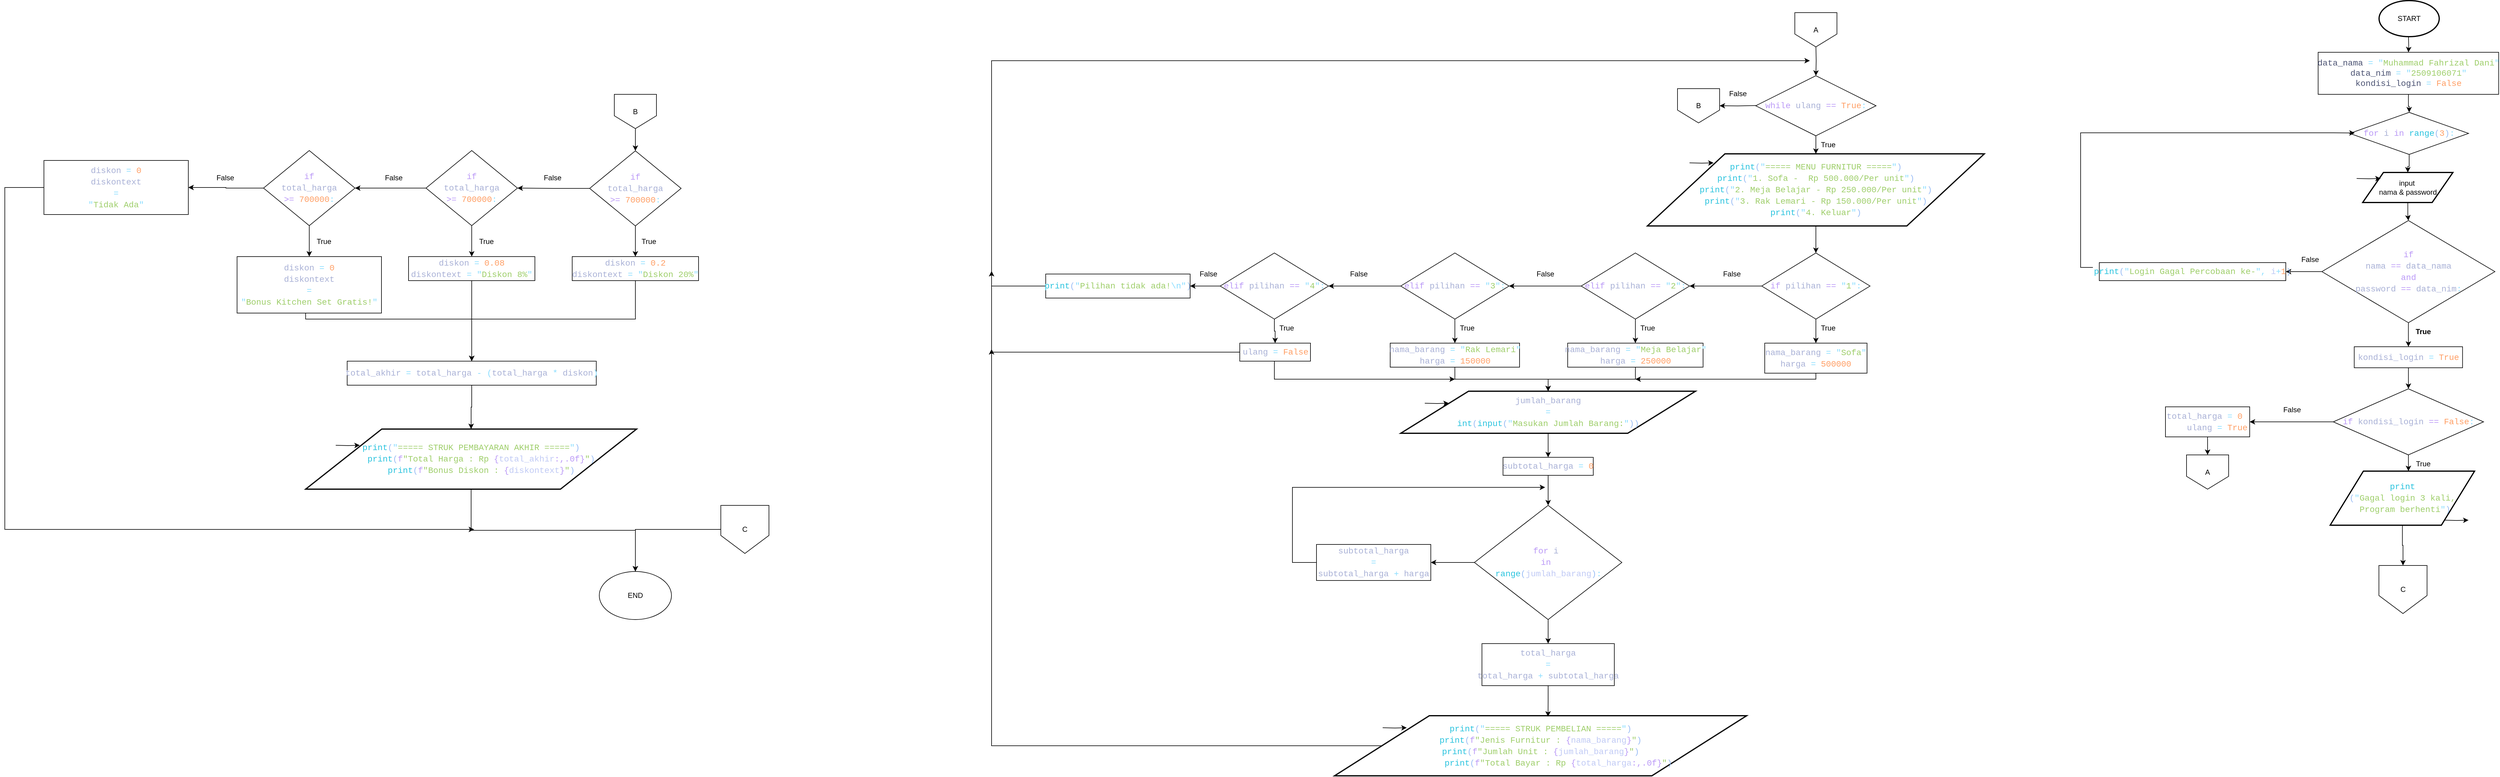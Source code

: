 <mxfile version="28.2.5">
  <diagram name="Page-1" id="zIyhn86FNgCyAe4vA2jW">
    <mxGraphModel grid="1" page="1" gridSize="10" guides="1" tooltips="1" connect="1" arrows="1" fold="1" pageScale="1" pageWidth="827" pageHeight="1169" math="0" shadow="0">
      <root>
        <mxCell id="0" />
        <mxCell id="1" parent="0" />
        <mxCell id="zBlqA6_Msxz3Qd6FXJYV-19" style="edgeStyle=orthogonalEdgeStyle;rounded=0;orthogonalLoop=1;jettySize=auto;html=1;" edge="1" parent="1" source="zBlqA6_Msxz3Qd6FXJYV-17" target="zBlqA6_Msxz3Qd6FXJYV-18">
          <mxGeometry relative="1" as="geometry" />
        </mxCell>
        <mxCell id="zBlqA6_Msxz3Qd6FXJYV-138" style="edgeStyle=orthogonalEdgeStyle;rounded=0;orthogonalLoop=1;jettySize=auto;html=1;" edge="1" parent="1" target="zBlqA6_Msxz3Qd6FXJYV-149">
          <mxGeometry relative="1" as="geometry">
            <mxPoint x="-230" y="764.66" as="targetPoint" />
            <mxPoint x="-170" y="764.66" as="sourcePoint" />
          </mxGeometry>
        </mxCell>
        <mxCell id="zBlqA6_Msxz3Qd6FXJYV-17" value="&lt;div style=&quot;color: rgb(169, 177, 214); font-family: Consolas, &amp;quot;Courier New&amp;quot;, monospace; font-weight: normal; font-size: 14px; line-height: 19px; white-space: pre;&quot;&gt;&lt;div style=&quot;color: rgb(169, 177, 214); line-height: 19px;&quot;&gt;&lt;div style=&quot;color: rgb(169, 177, 214); line-height: 19px;&quot;&gt;&lt;div style=&quot;color: rgb(169, 177, 214); line-height: 19px;&quot;&gt;&lt;span style=&quot;color: #bb9af7;&quot;&gt;while&lt;/span&gt; ulang &lt;span style=&quot;color: #bb9af7;&quot;&gt;==&lt;/span&gt; &lt;span style=&quot;color: #ff9e64;&quot;&gt;True&lt;/span&gt;&lt;span style=&quot;color: #89ddff;&quot;&gt;:&lt;/span&gt;&lt;/div&gt;&lt;/div&gt;&lt;/div&gt;&lt;/div&gt;" style="rhombus;whiteSpace=wrap;html=1;labelBackgroundColor=none;direction=west;" vertex="1" parent="1">
          <mxGeometry x="-170" y="715" width="200" height="100" as="geometry" />
        </mxCell>
        <mxCell id="zBlqA6_Msxz3Qd6FXJYV-85" style="edgeStyle=orthogonalEdgeStyle;rounded=0;orthogonalLoop=1;jettySize=auto;html=1;" edge="1" parent="1" source="zBlqA6_Msxz3Qd6FXJYV-18" target="zBlqA6_Msxz3Qd6FXJYV-25">
          <mxGeometry relative="1" as="geometry" />
        </mxCell>
        <mxCell id="zBlqA6_Msxz3Qd6FXJYV-18" value="&lt;div style=&quot;color: rgb(169, 177, 214); font-family: Consolas, &amp;quot;Courier New&amp;quot;, monospace; font-size: 14px; line-height: 19px; white-space: pre;&quot;&gt;&lt;div style=&quot;color: rgb(169, 177, 214); line-height: 19px;&quot;&gt;&lt;div style=&quot;line-height: 19px;&quot;&gt;&lt;div&gt;&lt;span style=&quot;color: rgb(42, 195, 222);&quot;&gt;print&lt;/span&gt;&lt;span style=&quot;color: rgb(154, 189, 245);&quot;&gt;(&lt;/span&gt;&lt;span style=&quot;color: rgb(137, 221, 255);&quot;&gt;&quot;&lt;/span&gt;&lt;span style=&quot;color: rgb(158, 206, 106);&quot;&gt;===== MENU FURNITUR =====&lt;/span&gt;&lt;span style=&quot;color: rgb(137, 221, 255);&quot;&gt;&quot;&lt;/span&gt;&lt;span style=&quot;color: rgb(154, 189, 245);&quot;&gt;)&lt;/span&gt;&lt;/div&gt;&lt;div&gt;&lt;span style=&quot;color: rgb(42, 195, 222);&quot;&gt;print&lt;/span&gt;&lt;span style=&quot;color: rgb(154, 189, 245);&quot;&gt;(&lt;/span&gt;&lt;span style=&quot;color: rgb(137, 221, 255);&quot;&gt;&quot;&lt;/span&gt;&lt;span style=&quot;color: rgb(158, 206, 106);&quot;&gt;1. Sofa - &amp;nbsp;Rp 500.000/Per unit&lt;/span&gt;&lt;span style=&quot;color: rgb(137, 221, 255);&quot;&gt;&quot;&lt;/span&gt;&lt;span style=&quot;color: rgb(154, 189, 245);&quot;&gt;)&lt;/span&gt;&lt;/div&gt;&lt;div&gt;&lt;span style=&quot;color: rgb(42, 195, 222);&quot;&gt;print&lt;/span&gt;&lt;span style=&quot;color: rgb(154, 189, 245);&quot;&gt;(&lt;/span&gt;&lt;span style=&quot;color: rgb(137, 221, 255);&quot;&gt;&quot;&lt;/span&gt;&lt;span style=&quot;color: rgb(158, 206, 106);&quot;&gt;2. Meja Belajar - Rp 250.000/Per unit&lt;/span&gt;&lt;span style=&quot;color: rgb(137, 221, 255);&quot;&gt;&quot;&lt;/span&gt;&lt;span style=&quot;color: rgb(154, 189, 245);&quot;&gt;)&lt;/span&gt;&lt;/div&gt;&lt;div&gt;&lt;span style=&quot;color: rgb(42, 195, 222);&quot;&gt;print&lt;/span&gt;&lt;span style=&quot;color: rgb(154, 189, 245);&quot;&gt;(&lt;/span&gt;&lt;span style=&quot;color: rgb(137, 221, 255);&quot;&gt;&quot;&lt;/span&gt;&lt;span style=&quot;color: rgb(158, 206, 106);&quot;&gt;3. Rak Lemari - Rp 150.000/Per unit&lt;/span&gt;&lt;span style=&quot;color: rgb(137, 221, 255);&quot;&gt;&quot;&lt;/span&gt;&lt;span style=&quot;color: rgb(154, 189, 245);&quot;&gt;)&lt;/span&gt;&lt;/div&gt;&lt;div&gt;&lt;span style=&quot;color: rgb(42, 195, 222);&quot;&gt;print&lt;/span&gt;&lt;span style=&quot;color: rgb(154, 189, 245);&quot;&gt;(&lt;/span&gt;&lt;span style=&quot;color: rgb(137, 221, 255);&quot;&gt;&quot;&lt;/span&gt;&lt;span style=&quot;color: rgb(158, 206, 106);&quot;&gt;4. Keluar&lt;/span&gt;&lt;span style=&quot;color: rgb(137, 221, 255);&quot;&gt;&quot;&lt;/span&gt;&lt;span style=&quot;color: rgb(154, 189, 245);&quot;&gt;)&lt;/span&gt;&lt;/div&gt;&lt;/div&gt;&lt;/div&gt;&lt;/div&gt;" style="shape=parallelogram;html=1;strokeWidth=2;perimeter=parallelogramPerimeter;whiteSpace=wrap;rounded=1;arcSize=0;size=0.23;labelBackgroundColor=none;align=center;" vertex="1" parent="1">
          <mxGeometry x="-350" y="845" width="560" height="120" as="geometry" />
        </mxCell>
        <mxCell id="zBlqA6_Msxz3Qd6FXJYV-22" value="True" style="text;html=1;align=center;verticalAlign=middle;resizable=0;points=[];autosize=1;strokeColor=none;fillColor=none;" vertex="1" parent="1">
          <mxGeometry x="-70" y="815" width="40" height="30" as="geometry" />
        </mxCell>
        <mxCell id="zBlqA6_Msxz3Qd6FXJYV-23" style="edgeStyle=orthogonalEdgeStyle;rounded=0;orthogonalLoop=1;jettySize=auto;html=1;" edge="1" parent="1">
          <mxGeometry relative="1" as="geometry">
            <mxPoint x="-280" y="860" as="sourcePoint" />
            <mxPoint x="-240" y="860" as="targetPoint" />
          </mxGeometry>
        </mxCell>
        <mxCell id="zBlqA6_Msxz3Qd6FXJYV-35" style="edgeStyle=orthogonalEdgeStyle;rounded=0;orthogonalLoop=1;jettySize=auto;html=1;entryX=0;entryY=0.5;entryDx=0;entryDy=0;" edge="1" parent="1" source="zBlqA6_Msxz3Qd6FXJYV-25" target="zBlqA6_Msxz3Qd6FXJYV-34">
          <mxGeometry relative="1" as="geometry" />
        </mxCell>
        <mxCell id="zBlqA6_Msxz3Qd6FXJYV-56" style="edgeStyle=orthogonalEdgeStyle;rounded=0;orthogonalLoop=1;jettySize=auto;html=1;entryX=0.5;entryY=0;entryDx=0;entryDy=0;" edge="1" parent="1" source="zBlqA6_Msxz3Qd6FXJYV-25" target="zBlqA6_Msxz3Qd6FXJYV-43">
          <mxGeometry relative="1" as="geometry" />
        </mxCell>
        <mxCell id="zBlqA6_Msxz3Qd6FXJYV-25" value="&lt;div style=&quot;color: rgb(169, 177, 214); font-family: Consolas, &amp;quot;Courier New&amp;quot;, monospace; font-weight: normal; font-size: 14px; line-height: 19px; white-space: pre;&quot;&gt;&lt;div style=&quot;color: rgb(169, 177, 214); line-height: 19px;&quot;&gt;&lt;div style=&quot;color: rgb(169, 177, 214); line-height: 19px;&quot;&gt;&lt;div style=&quot;color: rgb(169, 177, 214); line-height: 19px;&quot;&gt;&lt;div style=&quot;color: rgb(169, 177, 214); line-height: 19px;&quot;&gt;&lt;span style=&quot;color: #bb9af7;&quot;&gt;if&lt;/span&gt; pilihan &lt;span style=&quot;color: #bb9af7;&quot;&gt;==&lt;/span&gt; &lt;span style=&quot;color: #89ddff;&quot;&gt;&quot;&lt;/span&gt;&lt;span style=&quot;color: #9ece6a;&quot;&gt;1&lt;/span&gt;&lt;span style=&quot;color: #89ddff;&quot;&gt;&quot;&lt;/span&gt;&lt;span style=&quot;color: #89ddff;&quot;&gt;:&lt;/span&gt;&lt;/div&gt;&lt;/div&gt;&lt;/div&gt;&lt;/div&gt;&lt;/div&gt;" style="rhombus;whiteSpace=wrap;html=1;labelBackgroundColor=none;direction=west;" vertex="1" parent="1">
          <mxGeometry x="-160" y="1010" width="180" height="110" as="geometry" />
        </mxCell>
        <mxCell id="zBlqA6_Msxz3Qd6FXJYV-46" style="edgeStyle=orthogonalEdgeStyle;rounded=0;orthogonalLoop=1;jettySize=auto;html=1;entryX=1;entryY=0.5;entryDx=0;entryDy=0;" edge="1" parent="1" source="zBlqA6_Msxz3Qd6FXJYV-32" target="zBlqA6_Msxz3Qd6FXJYV-47">
          <mxGeometry relative="1" as="geometry">
            <mxPoint x="-1780" y="765" as="targetPoint" />
          </mxGeometry>
        </mxCell>
        <mxCell id="zBlqA6_Msxz3Qd6FXJYV-49" style="edgeStyle=orthogonalEdgeStyle;rounded=0;orthogonalLoop=1;jettySize=auto;html=1;entryX=0.5;entryY=0;entryDx=0;entryDy=0;" edge="1" parent="1" source="zBlqA6_Msxz3Qd6FXJYV-32" target="zBlqA6_Msxz3Qd6FXJYV-48">
          <mxGeometry relative="1" as="geometry" />
        </mxCell>
        <mxCell id="zBlqA6_Msxz3Qd6FXJYV-37" style="edgeStyle=orthogonalEdgeStyle;rounded=0;orthogonalLoop=1;jettySize=auto;html=1;entryX=0;entryY=0.5;entryDx=0;entryDy=0;" edge="1" parent="1" source="zBlqA6_Msxz3Qd6FXJYV-33" target="zBlqA6_Msxz3Qd6FXJYV-32">
          <mxGeometry relative="1" as="geometry" />
        </mxCell>
        <mxCell id="zBlqA6_Msxz3Qd6FXJYV-50" style="edgeStyle=orthogonalEdgeStyle;rounded=0;orthogonalLoop=1;jettySize=auto;html=1;entryX=0.5;entryY=0;entryDx=0;entryDy=0;" edge="1" parent="1" source="zBlqA6_Msxz3Qd6FXJYV-33" target="zBlqA6_Msxz3Qd6FXJYV-45">
          <mxGeometry relative="1" as="geometry" />
        </mxCell>
        <mxCell id="zBlqA6_Msxz3Qd6FXJYV-33" value="&lt;div style=&quot;color: rgb(169, 177, 214); font-family: Consolas, &amp;quot;Courier New&amp;quot;, monospace; font-weight: normal; font-size: 14px; line-height: 19px; white-space: pre;&quot;&gt;&lt;div style=&quot;color: rgb(169, 177, 214); line-height: 19px;&quot;&gt;&lt;div style=&quot;color: rgb(169, 177, 214); line-height: 19px;&quot;&gt;&lt;div style=&quot;color: rgb(169, 177, 214); line-height: 19px;&quot;&gt;&lt;div style=&quot;color: rgb(169, 177, 214); line-height: 19px;&quot;&gt;&lt;div style=&quot;color: rgb(169, 177, 214); line-height: 19px;&quot;&gt;&lt;span style=&quot;color: #bb9af7;&quot;&gt;elif&lt;/span&gt; pilihan &lt;span style=&quot;color: #bb9af7;&quot;&gt;==&lt;/span&gt; &lt;span style=&quot;color: #89ddff;&quot;&gt;&quot;&lt;/span&gt;&lt;span style=&quot;color: #9ece6a;&quot;&gt;3&lt;/span&gt;&lt;span style=&quot;color: #89ddff;&quot;&gt;&quot;&lt;/span&gt;&lt;span style=&quot;color: #89ddff;&quot;&gt;:&lt;/span&gt;&lt;/div&gt;&lt;/div&gt;&lt;/div&gt;&lt;/div&gt;&lt;/div&gt;&lt;/div&gt;" style="rhombus;whiteSpace=wrap;html=1;labelBackgroundColor=none;direction=west;" vertex="1" parent="1">
          <mxGeometry x="-760" y="1010" width="180" height="110" as="geometry" />
        </mxCell>
        <mxCell id="zBlqA6_Msxz3Qd6FXJYV-36" style="edgeStyle=orthogonalEdgeStyle;rounded=0;orthogonalLoop=1;jettySize=auto;html=1;entryX=0;entryY=0.5;entryDx=0;entryDy=0;" edge="1" parent="1" source="zBlqA6_Msxz3Qd6FXJYV-34" target="zBlqA6_Msxz3Qd6FXJYV-33">
          <mxGeometry relative="1" as="geometry" />
        </mxCell>
        <mxCell id="zBlqA6_Msxz3Qd6FXJYV-51" style="edgeStyle=orthogonalEdgeStyle;rounded=0;orthogonalLoop=1;jettySize=auto;html=1;entryX=0.5;entryY=0;entryDx=0;entryDy=0;" edge="1" parent="1" source="zBlqA6_Msxz3Qd6FXJYV-34" target="zBlqA6_Msxz3Qd6FXJYV-44">
          <mxGeometry relative="1" as="geometry" />
        </mxCell>
        <mxCell id="zBlqA6_Msxz3Qd6FXJYV-34" value="&lt;div style=&quot;font-family: Consolas, &amp;quot;Courier New&amp;quot;, monospace; font-weight: normal; font-size: 14px; line-height: 19px; white-space: pre; color: rgb(169, 177, 214);&quot;&gt;&lt;div style=&quot;line-height: 19px; color: rgb(169, 177, 214);&quot;&gt;&lt;div style=&quot;line-height: 19px; color: rgb(169, 177, 214);&quot;&gt;&lt;div style=&quot;line-height: 19px; color: rgb(169, 177, 214);&quot;&gt;&lt;div style=&quot;line-height: 19px; color: rgb(169, 177, 214);&quot;&gt;&lt;div style=&quot;color: rgb(169, 177, 214); line-height: 19px;&quot;&gt;&lt;span style=&quot;color: #bb9af7;&quot;&gt;elif&lt;/span&gt; pilihan &lt;span style=&quot;color: #bb9af7;&quot;&gt;==&lt;/span&gt; &lt;span style=&quot;color: #89ddff;&quot;&gt;&quot;&lt;/span&gt;&lt;span style=&quot;color: #9ece6a;&quot;&gt;2&lt;/span&gt;&lt;span style=&quot;color: #89ddff;&quot;&gt;&quot;&lt;/span&gt;&lt;span style=&quot;color: #89ddff;&quot;&gt;:&lt;/span&gt;&lt;/div&gt;&lt;/div&gt;&lt;/div&gt;&lt;/div&gt;&lt;/div&gt;&lt;/div&gt;" style="rhombus;whiteSpace=wrap;html=1;labelBackgroundColor=none;direction=west;" vertex="1" parent="1">
          <mxGeometry x="-460" y="1010" width="180" height="110" as="geometry" />
        </mxCell>
        <mxCell id="zBlqA6_Msxz3Qd6FXJYV-39" value="False" style="text;html=1;align=center;verticalAlign=middle;resizable=0;points=[];autosize=1;strokeColor=none;fillColor=none;" vertex="1" parent="1">
          <mxGeometry x="-230" y="1030" width="40" height="30" as="geometry" />
        </mxCell>
        <mxCell id="zBlqA6_Msxz3Qd6FXJYV-40" value="False" style="text;html=1;align=center;verticalAlign=middle;resizable=0;points=[];autosize=1;strokeColor=none;fillColor=none;" vertex="1" parent="1">
          <mxGeometry x="-540" y="1030" width="40" height="30" as="geometry" />
        </mxCell>
        <mxCell id="zBlqA6_Msxz3Qd6FXJYV-41" value="False" style="text;html=1;align=center;verticalAlign=middle;resizable=0;points=[];autosize=1;strokeColor=none;fillColor=none;" vertex="1" parent="1">
          <mxGeometry x="-850" y="1030" width="40" height="30" as="geometry" />
        </mxCell>
        <mxCell id="zBlqA6_Msxz3Qd6FXJYV-42" value="False" style="text;html=1;align=center;verticalAlign=middle;resizable=0;points=[];autosize=1;strokeColor=none;fillColor=none;" vertex="1" parent="1">
          <mxGeometry x="-1100" y="1030" width="40" height="30" as="geometry" />
        </mxCell>
        <mxCell id="zBlqA6_Msxz3Qd6FXJYV-95" style="edgeStyle=orthogonalEdgeStyle;rounded=0;orthogonalLoop=1;jettySize=auto;html=1;" edge="1" parent="1" source="zBlqA6_Msxz3Qd6FXJYV-43">
          <mxGeometry relative="1" as="geometry">
            <mxPoint x="-370" y="1220" as="targetPoint" />
            <Array as="points">
              <mxPoint x="-70" y="1220" />
            </Array>
          </mxGeometry>
        </mxCell>
        <mxCell id="zBlqA6_Msxz3Qd6FXJYV-43" value="&lt;div style=&quot;color: rgb(169, 177, 214); font-family: Consolas, &amp;quot;Courier New&amp;quot;, monospace; font-size: 14px; line-height: 19px; white-space: pre;&quot;&gt;&lt;div&gt;nama_barang &lt;span style=&quot;color: #89ddff;&quot;&gt;=&lt;/span&gt; &lt;span style=&quot;color: #89ddff;&quot;&gt;&quot;&lt;/span&gt;&lt;span style=&quot;color: #9ece6a;&quot;&gt;Sofa&lt;/span&gt;&lt;span style=&quot;color: #89ddff;&quot;&gt;&quot;&lt;/span&gt;&lt;/div&gt;&lt;div&gt;harga &lt;span style=&quot;color: #89ddff;&quot;&gt;=&lt;/span&gt; &lt;span style=&quot;color: #ff9e64;&quot;&gt;500000&lt;/span&gt;&lt;/div&gt;&lt;/div&gt;" style="rounded=0;whiteSpace=wrap;html=1;labelBackgroundColor=none;" vertex="1" parent="1">
          <mxGeometry x="-155" y="1160" width="170" height="50" as="geometry" />
        </mxCell>
        <mxCell id="zBlqA6_Msxz3Qd6FXJYV-91" style="edgeStyle=orthogonalEdgeStyle;rounded=0;orthogonalLoop=1;jettySize=auto;html=1;" edge="1" parent="1" source="zBlqA6_Msxz3Qd6FXJYV-45" target="zBlqA6_Msxz3Qd6FXJYV-64">
          <mxGeometry relative="1" as="geometry" />
        </mxCell>
        <mxCell id="zBlqA6_Msxz3Qd6FXJYV-45" value="&lt;div style=&quot;color: rgb(169, 177, 214); font-family: Consolas, &amp;quot;Courier New&amp;quot;, monospace; font-size: 14px; line-height: 19px; white-space: pre;&quot;&gt;&lt;div style=&quot;color: rgb(169, 177, 214); line-height: 19px;&quot;&gt;&lt;div style=&quot;color: rgb(169, 177, 214); line-height: 19px;&quot;&gt;&lt;div&gt;nama_barang &lt;span style=&quot;color: #89ddff;&quot;&gt;=&lt;/span&gt; &lt;span style=&quot;color: #89ddff;&quot;&gt;&quot;&lt;/span&gt;&lt;span style=&quot;color: #9ece6a;&quot;&gt;Rak Lemari&lt;/span&gt;&lt;span style=&quot;color: #89ddff;&quot;&gt;&quot;&lt;/span&gt;&lt;/div&gt;&lt;div&gt;harga &lt;span style=&quot;color: #89ddff;&quot;&gt;=&lt;/span&gt; &lt;span style=&quot;color: #ff9e64;&quot;&gt;150000&lt;/span&gt;&lt;/div&gt;&lt;/div&gt;&lt;/div&gt;&lt;/div&gt;" style="rounded=0;whiteSpace=wrap;html=1;labelBackgroundColor=none;" vertex="1" parent="1">
          <mxGeometry x="-777.5" y="1160" width="215" height="40" as="geometry" />
        </mxCell>
        <mxCell id="zBlqA6_Msxz3Qd6FXJYV-58" style="edgeStyle=orthogonalEdgeStyle;rounded=0;orthogonalLoop=1;jettySize=auto;html=1;" edge="1" parent="1" source="zBlqA6_Msxz3Qd6FXJYV-47">
          <mxGeometry relative="1" as="geometry">
            <mxPoint x="-80" y="690" as="targetPoint" />
            <Array as="points">
              <mxPoint x="-1440" y="1065" />
              <mxPoint x="-1440" y="690" />
            </Array>
          </mxGeometry>
        </mxCell>
        <mxCell id="zBlqA6_Msxz3Qd6FXJYV-47" value="&lt;div style=&quot;color: rgb(169, 177, 214); font-family: Consolas, &amp;quot;Courier New&amp;quot;, monospace; font-size: 14px; line-height: 19px; white-space: pre;&quot;&gt;&lt;span style=&quot;color: #2ac3de;&quot;&gt;print&lt;/span&gt;&lt;span style=&quot;color: #9abdf5;&quot;&gt;(&lt;/span&gt;&lt;span style=&quot;color: #89ddff;&quot;&gt;&quot;&lt;/span&gt;&lt;span style=&quot;color: #9ece6a;&quot;&gt;Pilihan tidak ada!&lt;/span&gt;&lt;span style=&quot;color: #89ddff;&quot;&gt;\n&quot;&lt;/span&gt;&lt;span style=&quot;color: #9abdf5;&quot;&gt;)&lt;/span&gt;&lt;/div&gt;" style="rounded=0;whiteSpace=wrap;html=1;labelBackgroundColor=none;" vertex="1" parent="1">
          <mxGeometry x="-1350" y="1045" width="240" height="40" as="geometry" />
        </mxCell>
        <mxCell id="zBlqA6_Msxz3Qd6FXJYV-89" style="edgeStyle=orthogonalEdgeStyle;rounded=0;orthogonalLoop=1;jettySize=auto;html=1;" edge="1" parent="1" source="zBlqA6_Msxz3Qd6FXJYV-48">
          <mxGeometry relative="1" as="geometry">
            <mxPoint x="-1440" y="1040" as="targetPoint" />
            <Array as="points">
              <mxPoint x="-1440" y="1175" />
            </Array>
          </mxGeometry>
        </mxCell>
        <mxCell id="zBlqA6_Msxz3Qd6FXJYV-94" style="edgeStyle=orthogonalEdgeStyle;rounded=0;orthogonalLoop=1;jettySize=auto;html=1;" edge="1" parent="1" source="zBlqA6_Msxz3Qd6FXJYV-48">
          <mxGeometry relative="1" as="geometry">
            <mxPoint x="-670" y="1220" as="targetPoint" />
            <Array as="points">
              <mxPoint x="-970" y="1220" />
            </Array>
          </mxGeometry>
        </mxCell>
        <mxCell id="zBlqA6_Msxz3Qd6FXJYV-48" value="&lt;div style=&quot;color: rgb(169, 177, 214); font-family: Consolas, &amp;quot;Courier New&amp;quot;, monospace; font-size: 14px; line-height: 19px; white-space: pre;&quot;&gt;&lt;div style=&quot;color: rgb(169, 177, 214); line-height: 19px;&quot;&gt;&lt;div style=&quot;color: rgb(169, 177, 214); line-height: 19px;&quot;&gt;&lt;div style=&quot;color: rgb(169, 177, 214); line-height: 19px;&quot;&gt;ulang &lt;span style=&quot;color: #89ddff;&quot;&gt;=&lt;/span&gt; &lt;span style=&quot;color: #ff9e64;&quot;&gt;False&lt;/span&gt;&lt;/div&gt;&lt;/div&gt;&lt;/div&gt;&lt;/div&gt;" style="rounded=0;whiteSpace=wrap;html=1;labelBackgroundColor=none;" vertex="1" parent="1">
          <mxGeometry x="-1027.5" y="1160" width="117.5" height="30" as="geometry" />
        </mxCell>
        <mxCell id="zBlqA6_Msxz3Qd6FXJYV-59" value="True" style="text;html=1;align=center;verticalAlign=middle;resizable=0;points=[];autosize=1;strokeColor=none;fillColor=none;" vertex="1" parent="1">
          <mxGeometry x="-70" y="1120" width="40" height="30" as="geometry" />
        </mxCell>
        <mxCell id="zBlqA6_Msxz3Qd6FXJYV-60" value="True" style="text;html=1;align=center;verticalAlign=middle;resizable=0;points=[];autosize=1;strokeColor=none;fillColor=none;" vertex="1" parent="1">
          <mxGeometry x="-370" y="1120" width="40" height="30" as="geometry" />
        </mxCell>
        <mxCell id="zBlqA6_Msxz3Qd6FXJYV-61" value="True" style="text;html=1;align=center;verticalAlign=middle;resizable=0;points=[];autosize=1;strokeColor=none;fillColor=none;" vertex="1" parent="1">
          <mxGeometry x="-670" y="1120" width="40" height="30" as="geometry" />
        </mxCell>
        <mxCell id="zBlqA6_Msxz3Qd6FXJYV-62" value="True" style="text;html=1;align=center;verticalAlign=middle;resizable=0;points=[];autosize=1;strokeColor=none;fillColor=none;" vertex="1" parent="1">
          <mxGeometry x="-970" y="1120" width="40" height="30" as="geometry" />
        </mxCell>
        <mxCell id="zBlqA6_Msxz3Qd6FXJYV-73" style="edgeStyle=orthogonalEdgeStyle;rounded=0;orthogonalLoop=1;jettySize=auto;html=1;entryX=0.5;entryY=0;entryDx=0;entryDy=0;" edge="1" parent="1" source="zBlqA6_Msxz3Qd6FXJYV-64" target="zBlqA6_Msxz3Qd6FXJYV-70">
          <mxGeometry relative="1" as="geometry" />
        </mxCell>
        <mxCell id="zBlqA6_Msxz3Qd6FXJYV-64" value="&lt;div style=&quot;color: rgb(169, 177, 214); font-family: Consolas, &amp;quot;Courier New&amp;quot;, monospace; font-size: 14px; line-height: 19px; white-space: pre;&quot;&gt;jumlah_barang&lt;/div&gt;&lt;div style=&quot;color: rgb(169, 177, 214); font-family: Consolas, &amp;quot;Courier New&amp;quot;, monospace; font-size: 14px; line-height: 19px; white-space: pre;&quot;&gt;&lt;span style=&quot;color: rgb(137, 221, 255);&quot;&gt;=&lt;/span&gt;&lt;/div&gt;&lt;div style=&quot;color: rgb(169, 177, 214); font-family: Consolas, &amp;quot;Courier New&amp;quot;, monospace; font-size: 14px; line-height: 19px; white-space: pre;&quot;&gt;&lt;span style=&quot;color: rgb(42, 195, 222);&quot;&gt;int&lt;/span&gt;&lt;span style=&quot;color: rgb(154, 189, 245);&quot;&gt;(&lt;/span&gt;&lt;span style=&quot;color: rgb(42, 195, 222);&quot;&gt;input&lt;/span&gt;&lt;span style=&quot;color: rgb(154, 189, 245);&quot;&gt;(&lt;/span&gt;&lt;span style=&quot;color: rgb(137, 221, 255);&quot;&gt;&quot;&lt;/span&gt;&lt;span style=&quot;color: rgb(158, 206, 106);&quot;&gt;Masukan Jumlah Barang:&lt;/span&gt;&lt;span style=&quot;color: rgb(137, 221, 255);&quot;&gt;&quot;&lt;/span&gt;&lt;span style=&quot;color: rgb(154, 189, 245);&quot;&gt;))&lt;/span&gt;&lt;/div&gt;" style="shape=parallelogram;html=1;strokeWidth=2;perimeter=parallelogramPerimeter;whiteSpace=wrap;rounded=1;arcSize=0;size=0.23;labelBackgroundColor=none;" vertex="1" parent="1">
          <mxGeometry x="-760" y="1240" width="490" height="70" as="geometry" />
        </mxCell>
        <mxCell id="zBlqA6_Msxz3Qd6FXJYV-65" style="edgeStyle=orthogonalEdgeStyle;rounded=0;orthogonalLoop=1;jettySize=auto;html=1;" edge="1" parent="1">
          <mxGeometry relative="1" as="geometry">
            <mxPoint x="-720" y="1260" as="sourcePoint" />
            <mxPoint x="-680" y="1260" as="targetPoint" />
          </mxGeometry>
        </mxCell>
        <mxCell id="zBlqA6_Msxz3Qd6FXJYV-74" style="edgeStyle=orthogonalEdgeStyle;rounded=0;orthogonalLoop=1;jettySize=auto;html=1;entryX=0.5;entryY=1;entryDx=0;entryDy=0;" edge="1" parent="1" source="zBlqA6_Msxz3Qd6FXJYV-70" target="zBlqA6_Msxz3Qd6FXJYV-72">
          <mxGeometry relative="1" as="geometry" />
        </mxCell>
        <mxCell id="zBlqA6_Msxz3Qd6FXJYV-70" value="&lt;div style=&quot;color: rgb(169, 177, 214); font-family: Consolas, &amp;quot;Courier New&amp;quot;, monospace; font-size: 14px; line-height: 19px; white-space: pre;&quot;&gt;&lt;div style=&quot;color: rgb(169, 177, 214); line-height: 19px;&quot;&gt;&lt;div style=&quot;color: rgb(169, 177, 214); line-height: 19px;&quot;&gt;subtotal_harga &lt;span style=&quot;color: #89ddff;&quot;&gt;=&lt;/span&gt; &lt;span style=&quot;color: #ff9e64;&quot;&gt;0&lt;/span&gt;&lt;/div&gt;&lt;/div&gt;&lt;/div&gt;" style="rounded=0;whiteSpace=wrap;html=1;labelBackgroundColor=none;" vertex="1" parent="1">
          <mxGeometry x="-590" y="1350" width="150" height="30" as="geometry" />
        </mxCell>
        <mxCell id="zBlqA6_Msxz3Qd6FXJYV-76" style="edgeStyle=orthogonalEdgeStyle;rounded=0;orthogonalLoop=1;jettySize=auto;html=1;entryX=1;entryY=0.5;entryDx=0;entryDy=0;" edge="1" parent="1" source="zBlqA6_Msxz3Qd6FXJYV-72" target="zBlqA6_Msxz3Qd6FXJYV-75">
          <mxGeometry relative="1" as="geometry" />
        </mxCell>
        <mxCell id="zBlqA6_Msxz3Qd6FXJYV-80" style="edgeStyle=orthogonalEdgeStyle;rounded=0;orthogonalLoop=1;jettySize=auto;html=1;entryX=0.5;entryY=0;entryDx=0;entryDy=0;" edge="1" parent="1" source="zBlqA6_Msxz3Qd6FXJYV-72" target="zBlqA6_Msxz3Qd6FXJYV-79">
          <mxGeometry relative="1" as="geometry" />
        </mxCell>
        <mxCell id="zBlqA6_Msxz3Qd6FXJYV-72" value="&lt;div style=&quot;font-family: Consolas, &amp;quot;Courier New&amp;quot;, monospace; font-weight: normal; font-size: 14px; line-height: 19px; white-space: pre; color: rgb(169, 177, 214);&quot;&gt;&lt;div style=&quot;line-height: 19px; color: rgb(169, 177, 214);&quot;&gt;&lt;div style=&quot;line-height: 19px; color: rgb(169, 177, 214);&quot;&gt;&lt;div style=&quot;line-height: 19px; color: rgb(169, 177, 214);&quot;&gt;&lt;div style=&quot;line-height: 19px; color: rgb(169, 177, 214);&quot;&gt;&lt;div style=&quot;color: rgb(169, 177, 214); line-height: 19px;&quot;&gt;&lt;div style=&quot;color: rgb(169, 177, 214); line-height: 19px;&quot;&gt;&lt;span style=&quot;color: rgb(187, 154, 247);&quot;&gt;for&lt;/span&gt; i &lt;/div&gt;&lt;div style=&quot;color: rgb(169, 177, 214); line-height: 19px;&quot;&gt;&lt;span style=&quot;color: rgb(187, 154, 247);&quot;&gt;in&lt;/span&gt; &lt;/div&gt;&lt;div style=&quot;color: rgb(169, 177, 214); line-height: 19px;&quot;&gt;&lt;span style=&quot;color: rgb(42, 195, 222);&quot;&gt;range&lt;/span&gt;&lt;span style=&quot;color: rgb(154, 189, 245);&quot;&gt;(&lt;/span&gt;&lt;span style=&quot;color: rgb(192, 202, 245);&quot;&gt;jumlah_barang&lt;/span&gt;&lt;span style=&quot;color: rgb(154, 189, 245);&quot;&gt;)&lt;/span&gt;&lt;span style=&quot;color: rgb(137, 221, 255);&quot;&gt;:&lt;/span&gt;&lt;/div&gt;&lt;/div&gt;&lt;/div&gt;&lt;/div&gt;&lt;/div&gt;&lt;/div&gt;&lt;/div&gt;" style="rhombus;whiteSpace=wrap;html=1;labelBackgroundColor=none;direction=west;" vertex="1" parent="1">
          <mxGeometry x="-637.5" y="1430" width="245" height="190" as="geometry" />
        </mxCell>
        <mxCell id="zBlqA6_Msxz3Qd6FXJYV-96" style="edgeStyle=orthogonalEdgeStyle;rounded=0;orthogonalLoop=1;jettySize=auto;html=1;" edge="1" parent="1" source="zBlqA6_Msxz3Qd6FXJYV-75">
          <mxGeometry relative="1" as="geometry">
            <mxPoint x="-520" y="1400" as="targetPoint" />
            <Array as="points">
              <mxPoint x="-940" y="1525" />
              <mxPoint x="-940" y="1400" />
              <mxPoint x="-520" y="1400" />
            </Array>
          </mxGeometry>
        </mxCell>
        <mxCell id="zBlqA6_Msxz3Qd6FXJYV-75" value="&lt;div style=&quot;color: rgb(169, 177, 214); font-family: Consolas, &amp;quot;Courier New&amp;quot;, monospace; font-size: 14px; line-height: 19px; white-space: pre;&quot;&gt;&lt;div style=&quot;color: rgb(169, 177, 214); line-height: 19px;&quot;&gt;&lt;div style=&quot;color: rgb(169, 177, 214); line-height: 19px;&quot;&gt;&lt;div style=&quot;color: rgb(169, 177, 214); line-height: 19px;&quot;&gt;subtotal_harga&lt;/div&gt;&lt;div style=&quot;color: rgb(169, 177, 214); line-height: 19px;&quot;&gt;&lt;span style=&quot;color: rgb(137, 221, 255);&quot;&gt;=&lt;/span&gt;&lt;/div&gt;&lt;div style=&quot;color: rgb(169, 177, 214); line-height: 19px;&quot;&gt;subtotal_harga &lt;span style=&quot;color: rgb(137, 221, 255);&quot;&gt;+&lt;/span&gt; harga&lt;/div&gt;&lt;/div&gt;&lt;/div&gt;&lt;/div&gt;" style="rounded=0;whiteSpace=wrap;html=1;labelBackgroundColor=none;" vertex="1" parent="1">
          <mxGeometry x="-900" y="1495" width="190" height="60" as="geometry" />
        </mxCell>
        <mxCell id="zBlqA6_Msxz3Qd6FXJYV-79" value="&lt;div style=&quot;color: rgb(169, 177, 214); font-family: Consolas, &amp;quot;Courier New&amp;quot;, monospace; font-size: 14px; line-height: 19px; white-space: pre;&quot;&gt;&lt;div style=&quot;color: rgb(169, 177, 214); line-height: 19px;&quot;&gt;&lt;div style=&quot;color: rgb(169, 177, 214); line-height: 19px;&quot;&gt;&lt;div style=&quot;color: rgb(169, 177, 214); line-height: 19px;&quot;&gt;&lt;div style=&quot;color: rgb(169, 177, 214); line-height: 19px;&quot;&gt;total_harga&lt;/div&gt;&lt;div style=&quot;color: rgb(169, 177, 214); line-height: 19px;&quot;&gt;&lt;span style=&quot;color: rgb(137, 221, 255);&quot;&gt;=&lt;/span&gt;&lt;/div&gt;&lt;div style=&quot;color: rgb(169, 177, 214); line-height: 19px;&quot;&gt;total_harga &lt;span style=&quot;color: rgb(137, 221, 255);&quot;&gt;+&lt;/span&gt; subtotal_harga&lt;/div&gt;&lt;/div&gt;&lt;/div&gt;&lt;/div&gt;&lt;/div&gt;" style="rounded=0;whiteSpace=wrap;html=1;labelBackgroundColor=none;" vertex="1" parent="1">
          <mxGeometry x="-625" y="1660" width="220" height="70" as="geometry" />
        </mxCell>
        <mxCell id="zBlqA6_Msxz3Qd6FXJYV-97" style="edgeStyle=orthogonalEdgeStyle;rounded=0;orthogonalLoop=1;jettySize=auto;html=1;" edge="1" parent="1" source="zBlqA6_Msxz3Qd6FXJYV-81">
          <mxGeometry relative="1" as="geometry">
            <mxPoint x="-1440" y="1170" as="targetPoint" />
            <Array as="points">
              <mxPoint x="-1440" y="1830" />
            </Array>
          </mxGeometry>
        </mxCell>
        <mxCell id="zBlqA6_Msxz3Qd6FXJYV-81" value="&lt;div style=&quot;color: rgb(169, 177, 214); font-family: Consolas, &amp;quot;Courier New&amp;quot;, monospace; font-size: 14px; line-height: 19px; white-space: pre;&quot;&gt;&lt;div style=&quot;color: rgb(169, 177, 214); line-height: 19px;&quot;&gt;&lt;div style=&quot;line-height: 19px;&quot;&gt;&lt;div style=&quot;color: rgb(169, 177, 214); line-height: 19px;&quot;&gt;&lt;div&gt;&lt;span style=&quot;color: #2ac3de;&quot;&gt;print&lt;/span&gt;&lt;span style=&quot;color: #9abdf5;&quot;&gt;(&lt;/span&gt;&lt;span style=&quot;color: #89ddff;&quot;&gt;&quot;&lt;/span&gt;&lt;span style=&quot;color: #9ece6a;&quot;&gt;===== STRUK PEMBELIAN =====&lt;/span&gt;&lt;span style=&quot;color: #89ddff;&quot;&gt;&quot;&lt;/span&gt;&lt;span style=&quot;color: #9abdf5;&quot;&gt;)&lt;/span&gt;&lt;/div&gt;&lt;div&gt;&lt;span style=&quot;color: rgb(42, 195, 222);&quot;&gt;print&lt;/span&gt;&lt;span style=&quot;color: rgb(154, 189, 245);&quot;&gt;(&lt;/span&gt;&lt;span style=&quot;color: rgb(187, 154, 247);&quot;&gt;f&lt;/span&gt;&lt;span style=&quot;color: rgb(158, 206, 106);&quot;&gt;&quot;Jenis Furnitur : &lt;/span&gt;&lt;span style=&quot;color: rgb(187, 154, 247);&quot;&gt;{&lt;/span&gt;&lt;span style=&quot;color: rgb(192, 202, 245);&quot;&gt;nama_barang&lt;/span&gt;&lt;span style=&quot;color: rgb(187, 154, 247);&quot;&gt;}&lt;/span&gt;&lt;span style=&quot;color: rgb(158, 206, 106);&quot;&gt;&quot;&lt;/span&gt;&lt;span style=&quot;color: rgb(154, 189, 245);&quot;&gt;)&lt;/span&gt;&lt;/div&gt;&lt;div&gt;&lt;span style=&quot;color: rgb(42, 195, 222);&quot;&gt;print&lt;/span&gt;&lt;span style=&quot;color: rgb(154, 189, 245);&quot;&gt;(&lt;/span&gt;&lt;span style=&quot;color: rgb(187, 154, 247);&quot;&gt;f&lt;/span&gt;&lt;span style=&quot;color: rgb(158, 206, 106);&quot;&gt;&quot;Jumlah Unit : &lt;/span&gt;&lt;span style=&quot;color: rgb(187, 154, 247);&quot;&gt;{&lt;/span&gt;&lt;span style=&quot;color: rgb(192, 202, 245);&quot;&gt;jumlah_barang&lt;/span&gt;&lt;span style=&quot;color: rgb(187, 154, 247);&quot;&gt;}&lt;/span&gt;&lt;span style=&quot;color: rgb(158, 206, 106);&quot;&gt;&quot;&lt;/span&gt;&lt;span style=&quot;color: rgb(154, 189, 245);&quot;&gt;)&lt;/span&gt;&lt;/div&gt;&lt;div&gt;&amp;nbsp; &amp;nbsp; &amp;nbsp; &amp;nbsp;&lt;span style=&quot;color: #2ac3de;&quot;&gt;print&lt;/span&gt;&lt;span style=&quot;color: #9abdf5;&quot;&gt;(&lt;/span&gt;&lt;span style=&quot;color: #bb9af7;&quot;&gt;f&lt;/span&gt;&lt;span style=&quot;color: #9ece6a;&quot;&gt;&quot;Total Bayar : Rp &lt;/span&gt;&lt;span style=&quot;color: #bb9af7;&quot;&gt;{&lt;/span&gt;&lt;span style=&quot;color: #c0caf5;&quot;&gt;total_harga&lt;/span&gt;&lt;span style=&quot;color: #bb9af7;&quot;&gt;:,.0f}&lt;/span&gt;&lt;span style=&quot;color: #9ece6a;&quot;&gt;&quot;&lt;/span&gt;&lt;span style=&quot;color: #9abdf5;&quot;&gt;)&lt;/span&gt;&lt;/div&gt;&lt;/div&gt;&lt;/div&gt;&lt;/div&gt;&lt;/div&gt;" style="shape=parallelogram;html=1;strokeWidth=2;perimeter=parallelogramPerimeter;whiteSpace=wrap;rounded=1;arcSize=0;size=0.23;labelBackgroundColor=none;align=center;" vertex="1" parent="1">
          <mxGeometry x="-870" y="1780" width="685" height="100" as="geometry" />
        </mxCell>
        <mxCell id="zBlqA6_Msxz3Qd6FXJYV-82" style="edgeStyle=orthogonalEdgeStyle;rounded=0;orthogonalLoop=1;jettySize=auto;html=1;" edge="1" parent="1">
          <mxGeometry relative="1" as="geometry">
            <mxPoint x="-790" y="1800" as="sourcePoint" />
            <mxPoint x="-750" y="1800" as="targetPoint" />
          </mxGeometry>
        </mxCell>
        <mxCell id="zBlqA6_Msxz3Qd6FXJYV-83" style="edgeStyle=orthogonalEdgeStyle;rounded=0;orthogonalLoop=1;jettySize=auto;html=1;entryX=0.518;entryY=0.016;entryDx=0;entryDy=0;entryPerimeter=0;" edge="1" parent="1" source="zBlqA6_Msxz3Qd6FXJYV-79" target="zBlqA6_Msxz3Qd6FXJYV-81">
          <mxGeometry relative="1" as="geometry" />
        </mxCell>
        <mxCell id="zBlqA6_Msxz3Qd6FXJYV-90" style="edgeStyle=orthogonalEdgeStyle;rounded=0;orthogonalLoop=1;jettySize=auto;html=1;" edge="1" parent="1" source="zBlqA6_Msxz3Qd6FXJYV-44" target="zBlqA6_Msxz3Qd6FXJYV-64">
          <mxGeometry relative="1" as="geometry" />
        </mxCell>
        <mxCell id="zBlqA6_Msxz3Qd6FXJYV-44" value="&lt;div style=&quot;color: rgb(169, 177, 214); font-family: Consolas, &amp;quot;Courier New&amp;quot;, monospace; font-size: 14px; line-height: 19px; white-space: pre;&quot;&gt;&lt;div style=&quot;color: rgb(169, 177, 214); line-height: 19px;&quot;&gt;&lt;div&gt;nama_barang &lt;span style=&quot;color: #89ddff;&quot;&gt;=&lt;/span&gt; &lt;span style=&quot;color: #89ddff;&quot;&gt;&quot;&lt;/span&gt;&lt;span style=&quot;color: #9ece6a;&quot;&gt;Meja Belajar&lt;/span&gt;&lt;span style=&quot;color: #89ddff;&quot;&gt;&quot;&lt;/span&gt;&lt;/div&gt;&lt;div&gt;harga &lt;span style=&quot;color: #89ddff;&quot;&gt;=&lt;/span&gt; &lt;span style=&quot;color: #ff9e64;&quot;&gt;250000&lt;/span&gt;&lt;/div&gt;&lt;/div&gt;&lt;/div&gt;" style="rounded=0;whiteSpace=wrap;html=1;labelBackgroundColor=none;" vertex="1" parent="1">
          <mxGeometry x="-482.5" y="1160" width="225" height="40" as="geometry" />
        </mxCell>
        <mxCell id="zBlqA6_Msxz3Qd6FXJYV-32" value="&lt;div style=&quot;color: rgb(169, 177, 214); font-family: Consolas, &amp;quot;Courier New&amp;quot;, monospace; font-weight: normal; font-size: 14px; line-height: 19px; white-space: pre;&quot;&gt;&lt;div style=&quot;color: rgb(169, 177, 214); line-height: 19px;&quot;&gt;&lt;div style=&quot;color: rgb(169, 177, 214); line-height: 19px;&quot;&gt;&lt;div style=&quot;color: rgb(169, 177, 214); line-height: 19px;&quot;&gt;&lt;div style=&quot;color: rgb(169, 177, 214); line-height: 19px;&quot;&gt;&lt;div style=&quot;color: rgb(169, 177, 214); line-height: 19px;&quot;&gt;&lt;span style=&quot;color: #bb9af7;&quot;&gt;elif&lt;/span&gt; pilihan &lt;span style=&quot;color: #bb9af7;&quot;&gt;==&lt;/span&gt; &lt;span style=&quot;color: #89ddff;&quot;&gt;&quot;&lt;/span&gt;&lt;span style=&quot;color: #9ece6a;&quot;&gt;4&lt;/span&gt;&lt;span style=&quot;color: #89ddff;&quot;&gt;&quot;&lt;/span&gt;&lt;span style=&quot;color: #89ddff;&quot;&gt;:&lt;/span&gt;&lt;/div&gt;&lt;/div&gt;&lt;/div&gt;&lt;/div&gt;&lt;/div&gt;&lt;/div&gt;" style="rhombus;whiteSpace=wrap;html=1;labelBackgroundColor=none;direction=west;" vertex="1" parent="1">
          <mxGeometry x="-1060" y="1010" width="180" height="110" as="geometry" />
        </mxCell>
        <mxCell id="zBlqA6_Msxz3Qd6FXJYV-103" style="edgeStyle=orthogonalEdgeStyle;rounded=0;orthogonalLoop=1;jettySize=auto;html=1;" edge="1" parent="1" target="zBlqA6_Msxz3Qd6FXJYV-105">
          <mxGeometry relative="1" as="geometry">
            <mxPoint x="914.75" y="676" as="targetPoint" />
            <mxPoint x="914.841" y="646" as="sourcePoint" />
          </mxGeometry>
        </mxCell>
        <mxCell id="zBlqA6_Msxz3Qd6FXJYV-104" value="START" style="strokeWidth=2;html=1;shape=mxgraph.flowchart.start_1;whiteSpace=wrap;" vertex="1" parent="1">
          <mxGeometry x="866" y="590" width="100" height="60" as="geometry" />
        </mxCell>
        <mxCell id="zBlqA6_Msxz3Qd6FXJYV-105" value="&lt;div style=&quot;color: rgb(76, 83, 115); font-family: Consolas, &amp;quot;Courier New&amp;quot;, monospace; font-size: 14px; white-space: pre;&quot;&gt;data_nama &lt;span style=&quot;color: rgb(137, 221, 255);&quot;&gt;=&lt;/span&gt; &lt;span style=&quot;color: rgb(137, 221, 255);&quot;&gt;&quot;&lt;/span&gt;&lt;span style=&quot;color: rgb(158, 206, 106);&quot;&gt;Muhammad Fahrizal Dani&lt;/span&gt;&lt;span style=&quot;color: rgb(137, 221, 255);&quot;&gt;&quot;&lt;/span&gt;&lt;/div&gt;&lt;div style=&quot;color: rgb(76, 83, 115); font-family: Consolas, &amp;quot;Courier New&amp;quot;, monospace; font-size: 14px; white-space: pre;&quot;&gt;data_nim &lt;span style=&quot;color: rgb(137, 221, 255);&quot;&gt;=&lt;/span&gt; &lt;span style=&quot;color: rgb(137, 221, 255);&quot;&gt;&quot;&lt;/span&gt;&lt;span style=&quot;color: rgb(158, 206, 106);&quot;&gt;2509106071&lt;/span&gt;&lt;span style=&quot;color: rgb(137, 221, 255);&quot;&gt;&quot;&lt;/span&gt;&lt;/div&gt;&lt;div style=&quot;color: rgb(76, 83, 115); font-family: Consolas, &amp;quot;Courier New&amp;quot;, monospace; font-size: 14px; white-space: pre;&quot;&gt;kondisi_login &lt;span style=&quot;color: rgb(137, 221, 255);&quot;&gt;=&lt;/span&gt; &lt;span style=&quot;color: rgb(255, 158, 100);&quot;&gt;False&lt;/span&gt;&lt;/div&gt;" style="rounded=0;whiteSpace=wrap;html=1;" vertex="1" parent="1">
          <mxGeometry x="764.75" y="676" width="300" height="70" as="geometry" />
        </mxCell>
        <mxCell id="zBlqA6_Msxz3Qd6FXJYV-106" style="edgeStyle=orthogonalEdgeStyle;rounded=0;orthogonalLoop=1;jettySize=auto;html=1;" edge="1" parent="1" source="zBlqA6_Msxz3Qd6FXJYV-107" target="zBlqA6_Msxz3Qd6FXJYV-110">
          <mxGeometry relative="1" as="geometry">
            <mxPoint x="916" y="876" as="targetPoint" />
          </mxGeometry>
        </mxCell>
        <mxCell id="zBlqA6_Msxz3Qd6FXJYV-107" value="&lt;div style=&quot;color: rgb(169, 177, 214); font-family: Consolas, &amp;quot;Courier New&amp;quot;, monospace; font-weight: normal; font-size: 14px; line-height: 19px; white-space: pre;&quot;&gt;&lt;div&gt;&lt;span style=&quot;color: rgb(187, 154, 247);&quot;&gt;for&lt;/span&gt;&lt;span style=&quot;color: rgb(169, 177, 214);&quot;&gt; i &lt;/span&gt;&lt;span style=&quot;color: rgb(187, 154, 247);&quot;&gt;in&lt;/span&gt;&lt;span style=&quot;color: rgb(169, 177, 214);&quot;&gt; &lt;/span&gt;&lt;span style=&quot;color: rgb(42, 195, 222);&quot;&gt;range&lt;/span&gt;&lt;span style=&quot;color: rgb(154, 189, 245);&quot;&gt;(&lt;/span&gt;&lt;span style=&quot;color: rgb(255, 158, 100);&quot;&gt;3&lt;/span&gt;&lt;span style=&quot;color: rgb(154, 189, 245);&quot;&gt;)&lt;/span&gt;&lt;span style=&quot;color: rgb(137, 221, 255);&quot;&gt;:&lt;/span&gt;&lt;/div&gt;&lt;/div&gt;" style="rhombus;whiteSpace=wrap;html=1;labelBackgroundColor=none;" vertex="1" parent="1">
          <mxGeometry x="817.25" y="776" width="197.5" height="70" as="geometry" />
        </mxCell>
        <mxCell id="zBlqA6_Msxz3Qd6FXJYV-108" style="edgeStyle=orthogonalEdgeStyle;rounded=0;orthogonalLoop=1;jettySize=auto;html=1;" edge="1" parent="1" source="zBlqA6_Msxz3Qd6FXJYV-105" target="zBlqA6_Msxz3Qd6FXJYV-107">
          <mxGeometry relative="1" as="geometry">
            <mxPoint x="915.9" y="773.84" as="targetPoint" />
          </mxGeometry>
        </mxCell>
        <mxCell id="zBlqA6_Msxz3Qd6FXJYV-109" value="" style="group" connectable="0" vertex="1" parent="1">
          <mxGeometry x="828.75" y="876" width="160" height="50" as="geometry" />
        </mxCell>
        <mxCell id="zBlqA6_Msxz3Qd6FXJYV-110" value="input&amp;nbsp;&lt;div&gt;nama &amp;amp; password&lt;/div&gt;" style="shape=parallelogram;html=1;strokeWidth=2;perimeter=parallelogramPerimeter;whiteSpace=wrap;rounded=1;arcSize=0;size=0.23;" vertex="1" parent="zBlqA6_Msxz3Qd6FXJYV-109">
          <mxGeometry x="10" width="150" height="50" as="geometry" />
        </mxCell>
        <mxCell id="zBlqA6_Msxz3Qd6FXJYV-111" style="edgeStyle=orthogonalEdgeStyle;rounded=0;orthogonalLoop=1;jettySize=auto;html=1;" edge="1" parent="zBlqA6_Msxz3Qd6FXJYV-109">
          <mxGeometry relative="1" as="geometry">
            <mxPoint y="10" as="sourcePoint" />
            <mxPoint x="40" y="10" as="targetPoint" />
          </mxGeometry>
        </mxCell>
        <mxCell id="zBlqA6_Msxz3Qd6FXJYV-112" style="edgeStyle=orthogonalEdgeStyle;rounded=0;orthogonalLoop=1;jettySize=auto;html=1;" edge="1" parent="1" source="zBlqA6_Msxz3Qd6FXJYV-114" target="zBlqA6_Msxz3Qd6FXJYV-120">
          <mxGeometry relative="1" as="geometry">
            <mxPoint x="871" y="1155" as="targetPoint" />
          </mxGeometry>
        </mxCell>
        <mxCell id="zBlqA6_Msxz3Qd6FXJYV-113" style="edgeStyle=orthogonalEdgeStyle;rounded=0;orthogonalLoop=1;jettySize=auto;html=1;" edge="1" parent="1" source="zBlqA6_Msxz3Qd6FXJYV-114" target="zBlqA6_Msxz3Qd6FXJYV-118">
          <mxGeometry relative="1" as="geometry">
            <mxPoint x="914.75" y="1166" as="targetPoint" />
          </mxGeometry>
        </mxCell>
        <mxCell id="zBlqA6_Msxz3Qd6FXJYV-114" value="&lt;div style=&quot;color: rgb(169, 177, 214); font-family: Consolas, &amp;quot;Courier New&amp;quot;, monospace; font-weight: normal; font-size: 14px; line-height: 19px; white-space: pre;&quot;&gt;&lt;div style=&quot;color: rgb(169, 177, 214); line-height: 19px;&quot;&gt;&lt;span style=&quot;color: rgb(187, 154, 247);&quot;&gt;if&lt;/span&gt;&lt;/div&gt;&lt;div style=&quot;color: rgb(169, 177, 214); line-height: 19px;&quot;&gt;nama &lt;span style=&quot;color: rgb(187, 154, 247);&quot;&gt;==&lt;/span&gt; data_nama&lt;/div&gt;&lt;div style=&quot;color: rgb(169, 177, 214); line-height: 19px;&quot;&gt;&lt;span style=&quot;color: rgb(187, 154, 247);&quot;&gt;and&lt;/span&gt;&lt;/div&gt;&lt;div style=&quot;color: rgb(169, 177, 214); line-height: 19px;&quot;&gt;password &lt;span style=&quot;color: rgb(187, 154, 247);&quot;&gt;==&lt;/span&gt; data_nim&lt;span style=&quot;color: rgb(137, 221, 255);&quot;&gt;:&lt;/span&gt;&lt;/div&gt;&lt;/div&gt;" style="rhombus;whiteSpace=wrap;html=1;labelBackgroundColor=none;direction=west;" vertex="1" parent="1">
          <mxGeometry x="771" y="956" width="287.5" height="170" as="geometry" />
        </mxCell>
        <mxCell id="zBlqA6_Msxz3Qd6FXJYV-115" value="True" style="text;html=1;align=center;verticalAlign=middle;resizable=0;points=[];autosize=1;strokeColor=none;fillColor=none;fontStyle=1" vertex="1" parent="1">
          <mxGeometry x="918.75" y="1126" width="40" height="30" as="geometry" />
        </mxCell>
        <mxCell id="zBlqA6_Msxz3Qd6FXJYV-116" value="False" style="text;html=1;align=center;verticalAlign=middle;resizable=0;points=[];autosize=1;strokeColor=none;fillColor=none;" vertex="1" parent="1">
          <mxGeometry x="731" y="1006" width="40" height="30" as="geometry" />
        </mxCell>
        <mxCell id="zBlqA6_Msxz3Qd6FXJYV-117" style="edgeStyle=orthogonalEdgeStyle;rounded=0;orthogonalLoop=1;jettySize=auto;html=1;" edge="1" parent="1" source="zBlqA6_Msxz3Qd6FXJYV-118" target="zBlqA6_Msxz3Qd6FXJYV-122">
          <mxGeometry relative="1" as="geometry" />
        </mxCell>
        <mxCell id="zBlqA6_Msxz3Qd6FXJYV-118" value="&lt;div style=&quot;color: rgb(169, 177, 214); font-family: Consolas, &amp;quot;Courier New&amp;quot;, monospace; font-size: 14px; line-height: 19px; white-space: pre;&quot;&gt;kondisi_login &lt;span style=&quot;color: #89ddff;&quot;&gt;=&lt;/span&gt; &lt;span style=&quot;color: #ff9e64;&quot;&gt;True&lt;/span&gt;&lt;/div&gt;" style="rounded=0;whiteSpace=wrap;html=1;labelBackgroundColor=none;" vertex="1" parent="1">
          <mxGeometry x="824.75" y="1166" width="180" height="35" as="geometry" />
        </mxCell>
        <mxCell id="zBlqA6_Msxz3Qd6FXJYV-119" style="edgeStyle=orthogonalEdgeStyle;rounded=0;orthogonalLoop=1;jettySize=auto;html=1;entryX=0.042;entryY=0.49;entryDx=0;entryDy=0;entryPerimeter=0;" edge="1" parent="1" target="zBlqA6_Msxz3Qd6FXJYV-107">
          <mxGeometry relative="1" as="geometry">
            <mxPoint x="817.245" y="811.14" as="targetPoint" />
            <mxPoint x="390.33" y="1034" as="sourcePoint" />
            <Array as="points">
              <mxPoint x="370" y="1034" />
              <mxPoint x="370" y="810" />
              <mxPoint x="790" y="810" />
            </Array>
          </mxGeometry>
        </mxCell>
        <mxCell id="zBlqA6_Msxz3Qd6FXJYV-120" value="&lt;div style=&quot;color: rgb(169, 177, 214); font-family: Consolas, &amp;quot;Courier New&amp;quot;, monospace; font-size: 14px; line-height: 19px; white-space: pre;&quot;&gt;&lt;div style=&quot;color: rgb(169, 177, 214); line-height: 19px;&quot;&gt;&lt;span style=&quot;color: #2ac3de;&quot;&gt;print&lt;/span&gt;&lt;span style=&quot;color: #9abdf5;&quot;&gt;(&lt;/span&gt;&lt;span style=&quot;color: #89ddff;&quot;&gt;&quot;&lt;/span&gt;&lt;span style=&quot;color: #9ece6a;&quot;&gt;Login Gagal Percobaan ke-&lt;/span&gt;&lt;span style=&quot;color: #89ddff;&quot;&gt;&quot;&lt;/span&gt;&lt;span style=&quot;color: #89ddff;&quot;&gt;,&lt;/span&gt;&lt;span style=&quot;color: #c0caf5;&quot;&gt; i&lt;/span&gt;&lt;span style=&quot;color: #89ddff;&quot;&gt;+&lt;/span&gt;&lt;span style=&quot;color: #ff9e64;&quot;&gt;1&lt;/span&gt;&lt;span style=&quot;color: #9abdf5;&quot;&gt;)&lt;/span&gt;&lt;/div&gt;&lt;/div&gt;" style="rounded=0;whiteSpace=wrap;html=1;labelBackgroundColor=none;" vertex="1" parent="1">
          <mxGeometry x="401" y="1026" width="310" height="30" as="geometry" />
        </mxCell>
        <mxCell id="zBlqA6_Msxz3Qd6FXJYV-121" style="edgeStyle=orthogonalEdgeStyle;rounded=0;orthogonalLoop=1;jettySize=auto;html=1;entryX=1;entryY=0.5;entryDx=0;entryDy=0;" edge="1" parent="1" source="zBlqA6_Msxz3Qd6FXJYV-122" target="zBlqA6_Msxz3Qd6FXJYV-128">
          <mxGeometry relative="1" as="geometry">
            <mxPoint x="861" y="1405" as="targetPoint" />
          </mxGeometry>
        </mxCell>
        <mxCell id="zBlqA6_Msxz3Qd6FXJYV-122" value="&lt;div style=&quot;color: rgb(169, 177, 214); font-family: Consolas, &amp;quot;Courier New&amp;quot;, monospace; font-weight: normal; font-size: 14px; line-height: 19px; white-space: pre;&quot;&gt;&lt;div style=&quot;color: rgb(169, 177, 214); line-height: 19px;&quot;&gt;&lt;div style=&quot;color: rgb(169, 177, 214); line-height: 19px;&quot;&gt;&lt;span style=&quot;color: #bb9af7;&quot;&gt;if&lt;/span&gt; kondisi_login &lt;span style=&quot;color: #bb9af7;&quot;&gt;==&lt;/span&gt; &lt;span style=&quot;color: #ff9e64;&quot;&gt;False&lt;/span&gt;&lt;span style=&quot;color: #89ddff;&quot;&gt;:&lt;/span&gt;&lt;/div&gt;&lt;/div&gt;&lt;/div&gt;" style="rhombus;whiteSpace=wrap;html=1;labelBackgroundColor=none;direction=west;" vertex="1" parent="1">
          <mxGeometry x="789.88" y="1236" width="249.75" height="110" as="geometry" />
        </mxCell>
        <mxCell id="zBlqA6_Msxz3Qd6FXJYV-186" style="edgeStyle=orthogonalEdgeStyle;rounded=0;orthogonalLoop=1;jettySize=auto;html=1;" edge="1" parent="1" source="zBlqA6_Msxz3Qd6FXJYV-123" target="zBlqA6_Msxz3Qd6FXJYV-185">
          <mxGeometry relative="1" as="geometry" />
        </mxCell>
        <mxCell id="zBlqA6_Msxz3Qd6FXJYV-123" value="&lt;div style=&quot;color: rgb(169, 177, 214); font-family: Consolas, &amp;quot;Courier New&amp;quot;, monospace; font-size: 14px; line-height: 19px; white-space: pre;&quot;&gt;&lt;span style=&quot;color: rgb(42, 195, 222);&quot;&gt;print&lt;/span&gt;&lt;/div&gt;&lt;div style=&quot;color: rgb(169, 177, 214); font-family: Consolas, &amp;quot;Courier New&amp;quot;, monospace; font-size: 14px; line-height: 19px; white-space: pre;&quot;&gt;&lt;span style=&quot;color: rgb(154, 189, 245);&quot;&gt;(&lt;/span&gt;&lt;span style=&quot;color: rgb(137, 221, 255);&quot;&gt;&quot;&lt;/span&gt;&lt;span style=&quot;color: rgb(158, 206, 106);&quot;&gt;Gagal login 3 kali,&lt;/span&gt;&lt;/div&gt;&lt;div style=&quot;color: rgb(169, 177, 214); font-family: Consolas, &amp;quot;Courier New&amp;quot;, monospace; font-size: 14px; line-height: 19px; white-space: pre;&quot;&gt;&lt;span style=&quot;color: rgb(158, 206, 106);&quot;&gt; Program berhenti&lt;/span&gt;&lt;span style=&quot;color: rgb(137, 221, 255);&quot;&gt;&quot;&lt;/span&gt;&lt;span style=&quot;color: rgb(154, 189, 245);&quot;&gt;)&lt;/span&gt;&lt;/div&gt;" style="shape=parallelogram;html=1;strokeWidth=2;perimeter=parallelogramPerimeter;whiteSpace=wrap;rounded=1;arcSize=0;size=0.23;labelBackgroundColor=none;" vertex="1" parent="1">
          <mxGeometry x="784.75" y="1373" width="240" height="90" as="geometry" />
        </mxCell>
        <mxCell id="zBlqA6_Msxz3Qd6FXJYV-124" style="edgeStyle=orthogonalEdgeStyle;rounded=0;orthogonalLoop=1;jettySize=auto;html=1;" edge="1" parent="1">
          <mxGeometry relative="1" as="geometry">
            <mxPoint x="974.75" y="1454.57" as="sourcePoint" />
            <mxPoint x="1014.75" y="1454.57" as="targetPoint" />
          </mxGeometry>
        </mxCell>
        <mxCell id="zBlqA6_Msxz3Qd6FXJYV-125" style="edgeStyle=orthogonalEdgeStyle;rounded=0;orthogonalLoop=1;jettySize=auto;html=1;entryX=0.542;entryY=0;entryDx=0;entryDy=0;entryPerimeter=0;" edge="1" parent="1" source="zBlqA6_Msxz3Qd6FXJYV-122" target="zBlqA6_Msxz3Qd6FXJYV-123">
          <mxGeometry relative="1" as="geometry" />
        </mxCell>
        <mxCell id="zBlqA6_Msxz3Qd6FXJYV-126" value="True" style="text;html=1;align=center;verticalAlign=middle;resizable=0;points=[];autosize=1;strokeColor=none;fillColor=none;" vertex="1" parent="1">
          <mxGeometry x="918.75" y="1346" width="40" height="30" as="geometry" />
        </mxCell>
        <mxCell id="zBlqA6_Msxz3Qd6FXJYV-127" value="False" style="text;html=1;align=center;verticalAlign=middle;resizable=0;points=[];autosize=1;strokeColor=none;fillColor=none;" vertex="1" parent="1">
          <mxGeometry x="701" y="1256" width="40" height="30" as="geometry" />
        </mxCell>
        <mxCell id="zBlqA6_Msxz3Qd6FXJYV-128" value="&lt;div style=&quot;color: rgb(169, 177, 214); font-family: Consolas, &amp;quot;Courier New&amp;quot;, monospace; font-size: 14px; line-height: 19px; white-space: pre;&quot;&gt;&lt;div style=&quot;color: rgb(169, 177, 214); line-height: 19px;&quot;&gt;&lt;div&gt;total_harga &lt;span style=&quot;color: #89ddff;&quot;&gt;=&lt;/span&gt; &lt;span style=&quot;color: #ff9e64;&quot;&gt;0&lt;/span&gt;&lt;/div&gt;&lt;div&gt;&amp;nbsp; &amp;nbsp; ulang &lt;span style=&quot;color: #89ddff;&quot;&gt;=&lt;/span&gt; &lt;span style=&quot;color: #ff9e64;&quot;&gt;True&lt;/span&gt;&lt;/div&gt;&lt;/div&gt;&lt;/div&gt;" style="rounded=0;whiteSpace=wrap;html=1;labelBackgroundColor=none;align=left;" vertex="1" parent="1">
          <mxGeometry x="511" y="1266" width="140" height="50" as="geometry" />
        </mxCell>
        <mxCell id="zBlqA6_Msxz3Qd6FXJYV-131" style="edgeStyle=orthogonalEdgeStyle;rounded=0;orthogonalLoop=1;jettySize=auto;html=1;" edge="1" parent="1" source="zBlqA6_Msxz3Qd6FXJYV-110" target="zBlqA6_Msxz3Qd6FXJYV-114">
          <mxGeometry relative="1" as="geometry">
            <mxPoint x="913.75" y="956.0" as="targetPoint" />
          </mxGeometry>
        </mxCell>
        <mxCell id="zBlqA6_Msxz3Qd6FXJYV-133" style="edgeStyle=orthogonalEdgeStyle;rounded=0;orthogonalLoop=1;jettySize=auto;html=1;entryX=0.5;entryY=0;entryDx=0;entryDy=0;" edge="1" parent="1" source="zBlqA6_Msxz3Qd6FXJYV-128" target="zBlqA6_Msxz3Qd6FXJYV-146">
          <mxGeometry relative="1" as="geometry">
            <mxPoint x="580" y="1346" as="targetPoint" />
          </mxGeometry>
        </mxCell>
        <mxCell id="zBlqA6_Msxz3Qd6FXJYV-136" style="edgeStyle=orthogonalEdgeStyle;rounded=0;orthogonalLoop=1;jettySize=auto;html=1;entryX=0.5;entryY=1;entryDx=0;entryDy=0;" edge="1" parent="1" target="zBlqA6_Msxz3Qd6FXJYV-17">
          <mxGeometry relative="1" as="geometry">
            <mxPoint x="-70" y="664" as="sourcePoint" />
          </mxGeometry>
        </mxCell>
        <mxCell id="zBlqA6_Msxz3Qd6FXJYV-137" value="False" style="text;html=1;align=center;verticalAlign=middle;resizable=0;points=[];autosize=1;strokeColor=none;fillColor=none;" vertex="1" parent="1">
          <mxGeometry x="-220" y="730" width="40" height="30" as="geometry" />
        </mxCell>
        <mxCell id="zBlqA6_Msxz3Qd6FXJYV-146" value="A" style="shape=offPageConnector;whiteSpace=wrap;html=1;" vertex="1" parent="1">
          <mxGeometry x="546" y="1346" width="70" height="57" as="geometry" />
        </mxCell>
        <mxCell id="zBlqA6_Msxz3Qd6FXJYV-148" value="A" style="shape=offPageConnector;whiteSpace=wrap;html=1;" vertex="1" parent="1">
          <mxGeometry x="-105" y="610" width="70" height="57" as="geometry" />
        </mxCell>
        <mxCell id="zBlqA6_Msxz3Qd6FXJYV-149" value="B" style="shape=offPageConnector;whiteSpace=wrap;html=1;" vertex="1" parent="1">
          <mxGeometry x="-300" y="736.5" width="70" height="57" as="geometry" />
        </mxCell>
        <mxCell id="zBlqA6_Msxz3Qd6FXJYV-151" style="edgeStyle=orthogonalEdgeStyle;rounded=0;orthogonalLoop=1;jettySize=auto;html=1;" edge="1" parent="1" source="zBlqA6_Msxz3Qd6FXJYV-150" target="zBlqA6_Msxz3Qd6FXJYV-152">
          <mxGeometry relative="1" as="geometry">
            <mxPoint x="-2032" y="850" as="targetPoint" />
          </mxGeometry>
        </mxCell>
        <mxCell id="zBlqA6_Msxz3Qd6FXJYV-150" value="B" style="shape=offPageConnector;whiteSpace=wrap;html=1;" vertex="1" parent="1">
          <mxGeometry x="-2067" y="746" width="70" height="57" as="geometry" />
        </mxCell>
        <mxCell id="zBlqA6_Msxz3Qd6FXJYV-156" style="edgeStyle=orthogonalEdgeStyle;rounded=0;orthogonalLoop=1;jettySize=auto;html=1;" edge="1" parent="1" source="zBlqA6_Msxz3Qd6FXJYV-152" target="zBlqA6_Msxz3Qd6FXJYV-153">
          <mxGeometry relative="1" as="geometry" />
        </mxCell>
        <mxCell id="zBlqA6_Msxz3Qd6FXJYV-160" style="edgeStyle=orthogonalEdgeStyle;rounded=0;orthogonalLoop=1;jettySize=auto;html=1;" edge="1" parent="1" source="zBlqA6_Msxz3Qd6FXJYV-152" target="zBlqA6_Msxz3Qd6FXJYV-159">
          <mxGeometry relative="1" as="geometry" />
        </mxCell>
        <mxCell id="zBlqA6_Msxz3Qd6FXJYV-152" value="&lt;div style=&quot;color: rgb(169, 177, 214); font-family: Consolas, &amp;quot;Courier New&amp;quot;, monospace; font-size: 14px; line-height: 19px; white-space: pre;&quot;&gt;&lt;span style=&quot;color: rgb(187, 154, 247);&quot;&gt;if&lt;/span&gt;&lt;/div&gt;&lt;div style=&quot;color: rgb(169, 177, 214); font-family: Consolas, &amp;quot;Courier New&amp;quot;, monospace; font-size: 14px; line-height: 19px; white-space: pre;&quot;&gt;total_harga&lt;/div&gt;&lt;div style=&quot;color: rgb(169, 177, 214); font-family: Consolas, &amp;quot;Courier New&amp;quot;, monospace; font-size: 14px; line-height: 19px; white-space: pre;&quot;&gt;&lt;span style=&quot;color: rgb(187, 154, 247);&quot;&gt;&amp;gt;=&lt;/span&gt; &lt;span style=&quot;color: rgb(255, 158, 100);&quot;&gt;700000&lt;/span&gt;&lt;span style=&quot;color: rgb(137, 221, 255);&quot;&gt;:&lt;/span&gt;&lt;/div&gt;" style="rhombus;whiteSpace=wrap;html=1;labelBackgroundColor=none;" vertex="1" parent="1">
          <mxGeometry x="-2108" y="840" width="152" height="125" as="geometry" />
        </mxCell>
        <mxCell id="zBlqA6_Msxz3Qd6FXJYV-157" style="edgeStyle=orthogonalEdgeStyle;rounded=0;orthogonalLoop=1;jettySize=auto;html=1;" edge="1" parent="1" source="zBlqA6_Msxz3Qd6FXJYV-153" target="zBlqA6_Msxz3Qd6FXJYV-154">
          <mxGeometry relative="1" as="geometry" />
        </mxCell>
        <mxCell id="zBlqA6_Msxz3Qd6FXJYV-162" style="edgeStyle=orthogonalEdgeStyle;rounded=0;orthogonalLoop=1;jettySize=auto;html=1;" edge="1" parent="1" source="zBlqA6_Msxz3Qd6FXJYV-153" target="zBlqA6_Msxz3Qd6FXJYV-161">
          <mxGeometry relative="1" as="geometry" />
        </mxCell>
        <mxCell id="zBlqA6_Msxz3Qd6FXJYV-153" value="&lt;div style=&quot;color: rgb(169, 177, 214); font-family: Consolas, &amp;quot;Courier New&amp;quot;, monospace; font-size: 14px; line-height: 19px; white-space: pre;&quot;&gt;&lt;span style=&quot;color: rgb(187, 154, 247);&quot;&gt;if&lt;/span&gt;&lt;/div&gt;&lt;div style=&quot;color: rgb(169, 177, 214); font-family: Consolas, &amp;quot;Courier New&amp;quot;, monospace; font-size: 14px; line-height: 19px; white-space: pre;&quot;&gt;total_harga&lt;/div&gt;&lt;div style=&quot;color: rgb(169, 177, 214); font-family: Consolas, &amp;quot;Courier New&amp;quot;, monospace; font-size: 14px; line-height: 19px; white-space: pre;&quot;&gt;&lt;span style=&quot;color: rgb(187, 154, 247);&quot;&gt;&amp;gt;=&lt;/span&gt; &lt;span style=&quot;color: rgb(255, 158, 100);&quot;&gt;700000&lt;/span&gt;&lt;span style=&quot;color: rgb(137, 221, 255);&quot;&gt;:&lt;/span&gt;&lt;/div&gt;" style="rhombus;whiteSpace=wrap;html=1;labelBackgroundColor=none;" vertex="1" parent="1">
          <mxGeometry x="-2380" y="839.5" width="152" height="125" as="geometry" />
        </mxCell>
        <mxCell id="zBlqA6_Msxz3Qd6FXJYV-158" style="edgeStyle=orthogonalEdgeStyle;rounded=0;orthogonalLoop=1;jettySize=auto;html=1;" edge="1" parent="1" source="zBlqA6_Msxz3Qd6FXJYV-154" target="zBlqA6_Msxz3Qd6FXJYV-165">
          <mxGeometry relative="1" as="geometry">
            <mxPoint x="-2768.036" y="901.529" as="targetPoint" />
          </mxGeometry>
        </mxCell>
        <mxCell id="zBlqA6_Msxz3Qd6FXJYV-164" style="edgeStyle=orthogonalEdgeStyle;rounded=0;orthogonalLoop=1;jettySize=auto;html=1;" edge="1" parent="1" source="zBlqA6_Msxz3Qd6FXJYV-154" target="zBlqA6_Msxz3Qd6FXJYV-163">
          <mxGeometry relative="1" as="geometry" />
        </mxCell>
        <mxCell id="zBlqA6_Msxz3Qd6FXJYV-154" value="&lt;div style=&quot;color: rgb(169, 177, 214); font-family: Consolas, &amp;quot;Courier New&amp;quot;, monospace; font-size: 14px; line-height: 19px; white-space: pre;&quot;&gt;&lt;span style=&quot;color: rgb(187, 154, 247);&quot;&gt;if&lt;/span&gt;&lt;/div&gt;&lt;div style=&quot;color: rgb(169, 177, 214); font-family: Consolas, &amp;quot;Courier New&amp;quot;, monospace; font-size: 14px; line-height: 19px; white-space: pre;&quot;&gt;total_harga&lt;/div&gt;&lt;div style=&quot;color: rgb(169, 177, 214); font-family: Consolas, &amp;quot;Courier New&amp;quot;, monospace; font-size: 14px; line-height: 19px; white-space: pre;&quot;&gt;&lt;span style=&quot;color: rgb(187, 154, 247);&quot;&gt;&amp;gt;=&lt;/span&gt; &lt;span style=&quot;color: rgb(255, 158, 100);&quot;&gt;700000&lt;/span&gt;&lt;span style=&quot;color: rgb(137, 221, 255);&quot;&gt;:&lt;/span&gt;&lt;/div&gt;" style="rhombus;whiteSpace=wrap;html=1;labelBackgroundColor=none;" vertex="1" parent="1">
          <mxGeometry x="-2650" y="839.5" width="152" height="125" as="geometry" />
        </mxCell>
        <mxCell id="zBlqA6_Msxz3Qd6FXJYV-175" style="edgeStyle=orthogonalEdgeStyle;rounded=0;orthogonalLoop=1;jettySize=auto;html=1;" edge="1" parent="1" source="zBlqA6_Msxz3Qd6FXJYV-159" target="zBlqA6_Msxz3Qd6FXJYV-173">
          <mxGeometry relative="1" as="geometry">
            <mxPoint x="-2070" y="1170" as="targetPoint" />
            <Array as="points">
              <mxPoint x="-2032" y="1120" />
              <mxPoint x="-2304" y="1120" />
            </Array>
          </mxGeometry>
        </mxCell>
        <mxCell id="zBlqA6_Msxz3Qd6FXJYV-159" value="&lt;div style=&quot;color: rgb(169, 177, 214); font-family: Consolas, &amp;quot;Courier New&amp;quot;, monospace; font-size: 14px; line-height: 19px; white-space: pre;&quot;&gt;&lt;div&gt;diskon &lt;span style=&quot;color: rgb(137, 221, 255);&quot;&gt;=&lt;/span&gt; &lt;span style=&quot;color: rgb(255, 158, 100);&quot;&gt;0.2&lt;/span&gt;&lt;/div&gt;&lt;div&gt;&lt;span style=&quot;color: light-dark(rgb(169, 177, 214), rgb(76, 83, 115));&quot;&gt;diskontext &lt;/span&gt;&lt;span style=&quot;color: rgb(137, 221, 255);&quot;&gt;=&lt;/span&gt;&lt;span style=&quot;color: light-dark(rgb(169, 177, 214), rgb(76, 83, 115));&quot;&gt; &lt;/span&gt;&lt;span style=&quot;color: rgb(137, 221, 255);&quot;&gt;&quot;&lt;/span&gt;&lt;span style=&quot;color: rgb(158, 206, 106);&quot;&gt;Diskon 20%&lt;/span&gt;&lt;span style=&quot;color: rgb(137, 221, 255);&quot;&gt;&quot;&lt;/span&gt;&lt;/div&gt;&lt;/div&gt;" style="rounded=0;whiteSpace=wrap;html=1;labelBackgroundColor=none;" vertex="1" parent="1">
          <mxGeometry x="-2137" y="1016" width="210" height="40" as="geometry" />
        </mxCell>
        <mxCell id="zBlqA6_Msxz3Qd6FXJYV-176" style="edgeStyle=orthogonalEdgeStyle;rounded=0;orthogonalLoop=1;jettySize=auto;html=1;entryX=0.5;entryY=0;entryDx=0;entryDy=0;" edge="1" parent="1" source="zBlqA6_Msxz3Qd6FXJYV-161" target="zBlqA6_Msxz3Qd6FXJYV-173">
          <mxGeometry relative="1" as="geometry" />
        </mxCell>
        <mxCell id="zBlqA6_Msxz3Qd6FXJYV-161" value="&lt;div style=&quot;color: rgb(169, 177, 214); font-family: Consolas, &amp;quot;Courier New&amp;quot;, monospace; font-size: 14px; line-height: 19px; white-space: pre;&quot;&gt;&lt;div style=&quot;color: rgb(169, 177, 214); line-height: 19px;&quot;&gt;&lt;div&gt;diskon &lt;span style=&quot;color: rgb(137, 221, 255);&quot;&gt;=&lt;/span&gt; &lt;span style=&quot;color: rgb(255, 158, 100);&quot;&gt;0.08&lt;/span&gt;&lt;/div&gt;&lt;div&gt;diskontext &lt;span style=&quot;color: rgb(137, 221, 255);&quot;&gt;=&lt;/span&gt; &lt;span style=&quot;color: rgb(137, 221, 255);&quot;&gt;&quot;&lt;/span&gt;&lt;span style=&quot;color: rgb(158, 206, 106);&quot;&gt;Diskon 8%&lt;/span&gt;&lt;span style=&quot;color: rgb(137, 221, 255);&quot;&gt;&quot;&lt;/span&gt;&lt;/div&gt;&lt;/div&gt;&lt;/div&gt;" style="rounded=0;whiteSpace=wrap;html=1;labelBackgroundColor=none;" vertex="1" parent="1">
          <mxGeometry x="-2409" y="1016" width="210" height="40" as="geometry" />
        </mxCell>
        <mxCell id="zBlqA6_Msxz3Qd6FXJYV-177" style="edgeStyle=orthogonalEdgeStyle;rounded=0;orthogonalLoop=1;jettySize=auto;html=1;" edge="1" parent="1" source="zBlqA6_Msxz3Qd6FXJYV-163" target="zBlqA6_Msxz3Qd6FXJYV-173">
          <mxGeometry relative="1" as="geometry">
            <mxPoint x="-2574" y="1120" as="targetPoint" />
            <Array as="points">
              <mxPoint x="-2580" y="1120" />
              <mxPoint x="-2304" y="1120" />
            </Array>
          </mxGeometry>
        </mxCell>
        <mxCell id="zBlqA6_Msxz3Qd6FXJYV-163" value="&lt;div style=&quot;color: rgb(169, 177, 214); font-family: Consolas, &amp;quot;Courier New&amp;quot;, monospace; font-size: 14px; line-height: 19px; white-space: pre;&quot;&gt;&lt;div style=&quot;color: rgb(169, 177, 214); line-height: 19px;&quot;&gt;&lt;div&gt;diskon &lt;span style=&quot;color: rgb(137, 221, 255);&quot;&gt;=&lt;/span&gt; &lt;span style=&quot;color: rgb(255, 158, 100);&quot;&gt;0&lt;/span&gt;&lt;/div&gt;&lt;div&gt;diskontext&lt;/div&gt;&lt;div&gt;&lt;span style=&quot;color: rgb(137, 221, 255);&quot;&gt;=&lt;/span&gt;&lt;/div&gt;&lt;div&gt;&lt;span style=&quot;color: rgb(137, 221, 255);&quot;&gt;&quot;&lt;/span&gt;&lt;span style=&quot;color: rgb(158, 206, 106);&quot;&gt;Bonus Kitchen Set Gratis!&lt;/span&gt;&lt;span style=&quot;color: light-dark(rgb(137, 221, 255), rgb(1, 73, 102));&quot;&gt;&quot;&lt;/span&gt;&lt;br&gt;&lt;/div&gt;&lt;/div&gt;&lt;/div&gt;" style="rounded=0;whiteSpace=wrap;html=1;labelBackgroundColor=none;" vertex="1" parent="1">
          <mxGeometry x="-2694" y="1016" width="240" height="94" as="geometry" />
        </mxCell>
        <mxCell id="zBlqA6_Msxz3Qd6FXJYV-184" style="edgeStyle=orthogonalEdgeStyle;rounded=0;orthogonalLoop=1;jettySize=auto;html=1;" edge="1" parent="1" source="zBlqA6_Msxz3Qd6FXJYV-165">
          <mxGeometry relative="1" as="geometry">
            <mxPoint x="-2300" y="1470" as="targetPoint" />
            <Array as="points">
              <mxPoint x="-3080" y="901" />
              <mxPoint x="-3080" y="1470" />
            </Array>
          </mxGeometry>
        </mxCell>
        <mxCell id="zBlqA6_Msxz3Qd6FXJYV-165" value="&lt;div style=&quot;font-family: Consolas, &amp;quot;Courier New&amp;quot;, monospace; font-size: 14px; line-height: 19px; white-space: pre; color: rgb(169, 177, 214);&quot;&gt;&lt;div style=&quot;line-height: 19px; color: rgb(169, 177, 214);&quot;&gt;&lt;div style=&quot;color: light-dark(rgb(169, 177, 214), rgb(76, 83, 115));&quot;&gt;diskon &lt;span style=&quot;color: rgb(137, 221, 255);&quot;&gt;=&lt;/span&gt; &lt;span style=&quot;color: rgb(255, 158, 100);&quot;&gt;0&lt;/span&gt;&lt;/div&gt;&lt;div style=&quot;color: light-dark(rgb(169, 177, 214), rgb(76, 83, 115));&quot;&gt;diskontext&lt;/div&gt;&lt;div style=&quot;color: light-dark(rgb(169, 177, 214), rgb(76, 83, 115));&quot;&gt;&lt;span style=&quot;color: rgb(137, 221, 255);&quot;&gt;=&lt;/span&gt;&lt;/div&gt;&lt;div style=&quot;&quot;&gt;&lt;div style=&quot;color: rgb(169, 177, 214); line-height: 19px;&quot;&gt;&lt;span style=&quot;color: #89ddff;&quot;&gt;&quot;&lt;/span&gt;&lt;span style=&quot;color: #9ece6a;&quot;&gt;Tidak Ada&lt;/span&gt;&lt;span style=&quot;color: #89ddff;&quot;&gt;&quot;&lt;/span&gt;&lt;/div&gt;&lt;/div&gt;&lt;/div&gt;&lt;/div&gt;" style="rounded=0;whiteSpace=wrap;html=1;labelBackgroundColor=none;" vertex="1" parent="1">
          <mxGeometry x="-3015" y="856" width="240" height="90" as="geometry" />
        </mxCell>
        <mxCell id="zBlqA6_Msxz3Qd6FXJYV-167" value="False" style="text;html=1;align=center;verticalAlign=middle;resizable=0;points=[];autosize=1;strokeColor=none;fillColor=none;" vertex="1" parent="1">
          <mxGeometry x="-2190" y="870" width="40" height="30" as="geometry" />
        </mxCell>
        <mxCell id="zBlqA6_Msxz3Qd6FXJYV-168" value="False" style="text;html=1;align=center;verticalAlign=middle;resizable=0;points=[];autosize=1;strokeColor=none;fillColor=none;" vertex="1" parent="1">
          <mxGeometry x="-2454" y="870" width="40" height="30" as="geometry" />
        </mxCell>
        <mxCell id="zBlqA6_Msxz3Qd6FXJYV-169" value="False" style="text;html=1;align=center;verticalAlign=middle;resizable=0;points=[];autosize=1;strokeColor=none;fillColor=none;" vertex="1" parent="1">
          <mxGeometry x="-2734" y="870" width="40" height="30" as="geometry" />
        </mxCell>
        <mxCell id="zBlqA6_Msxz3Qd6FXJYV-170" value="True" style="text;html=1;align=center;verticalAlign=middle;resizable=0;points=[];autosize=1;strokeColor=none;fillColor=none;" vertex="1" parent="1">
          <mxGeometry x="-2030" y="976" width="40" height="30" as="geometry" />
        </mxCell>
        <mxCell id="zBlqA6_Msxz3Qd6FXJYV-171" value="True" style="text;html=1;align=center;verticalAlign=middle;resizable=0;points=[];autosize=1;strokeColor=none;fillColor=none;" vertex="1" parent="1">
          <mxGeometry x="-2300" y="976" width="40" height="30" as="geometry" />
        </mxCell>
        <mxCell id="zBlqA6_Msxz3Qd6FXJYV-172" value="True" style="text;html=1;align=center;verticalAlign=middle;resizable=0;points=[];autosize=1;strokeColor=none;fillColor=none;" vertex="1" parent="1">
          <mxGeometry x="-2570" y="976" width="40" height="30" as="geometry" />
        </mxCell>
        <mxCell id="zBlqA6_Msxz3Qd6FXJYV-179" style="edgeStyle=orthogonalEdgeStyle;rounded=0;orthogonalLoop=1;jettySize=auto;html=1;" edge="1" parent="1" source="zBlqA6_Msxz3Qd6FXJYV-173" target="zBlqA6_Msxz3Qd6FXJYV-178">
          <mxGeometry relative="1" as="geometry" />
        </mxCell>
        <mxCell id="zBlqA6_Msxz3Qd6FXJYV-173" value="&lt;div style=&quot;color: rgb(169, 177, 214); font-family: Consolas, &amp;quot;Courier New&amp;quot;, monospace; font-size: 14px; line-height: 19px; white-space: pre;&quot;&gt;&lt;div style=&quot;color: rgb(169, 177, 214); line-height: 19px;&quot;&gt;&lt;div&gt;&lt;div style=&quot;color: rgb(169, 177, 214); line-height: 19px;&quot;&gt;total_akhir &lt;span style=&quot;color: #89ddff;&quot;&gt;=&lt;/span&gt; total_harga &lt;span style=&quot;color: #89ddff;&quot;&gt;-&lt;/span&gt; &lt;span style=&quot;color: #89ddff;&quot;&gt;(&lt;/span&gt;total_harga &lt;span style=&quot;color: #89ddff;&quot;&gt;*&lt;/span&gt; diskon&lt;span style=&quot;color: #89ddff;&quot;&gt;)&lt;/span&gt;&lt;/div&gt;&lt;/div&gt;&lt;/div&gt;&lt;/div&gt;" style="rounded=0;whiteSpace=wrap;html=1;labelBackgroundColor=none;" vertex="1" parent="1">
          <mxGeometry x="-2511" y="1190" width="414" height="40" as="geometry" />
        </mxCell>
        <mxCell id="zBlqA6_Msxz3Qd6FXJYV-183" style="edgeStyle=orthogonalEdgeStyle;rounded=0;orthogonalLoop=1;jettySize=auto;html=1;" edge="1" parent="1" source="zBlqA6_Msxz3Qd6FXJYV-178" target="zBlqA6_Msxz3Qd6FXJYV-181">
          <mxGeometry relative="1" as="geometry" />
        </mxCell>
        <mxCell id="zBlqA6_Msxz3Qd6FXJYV-178" value="&lt;div style=&quot;color: rgb(169, 177, 214); font-family: Consolas, &amp;quot;Courier New&amp;quot;, monospace; font-size: 14px; line-height: 19px; white-space: pre;&quot;&gt;&lt;div style=&quot;color: rgb(169, 177, 214); line-height: 19px;&quot;&gt;&lt;div style=&quot;line-height: 19px;&quot;&gt;&lt;div style=&quot;color: rgb(169, 177, 214); line-height: 19px;&quot;&gt;&lt;div&gt;&lt;span style=&quot;color: #2ac3de;&quot;&gt;print&lt;/span&gt;&lt;span style=&quot;color: #9abdf5;&quot;&gt;(&lt;/span&gt;&lt;span style=&quot;color: #89ddff;&quot;&gt;&quot;&lt;/span&gt;&lt;span style=&quot;color: #9ece6a;&quot;&gt;===== STRUK PEMBAYARAN AKHIR =====&lt;/span&gt;&lt;span style=&quot;color: #89ddff;&quot;&gt;&quot;&lt;/span&gt;&lt;span style=&quot;color: #9abdf5;&quot;&gt;)&lt;/span&gt;&lt;/div&gt;&lt;div&gt;&amp;nbsp; &amp;nbsp; &lt;span style=&quot;color: #2ac3de;&quot;&gt;print&lt;/span&gt;&lt;span style=&quot;color: #9abdf5;&quot;&gt;(&lt;/span&gt;&lt;span style=&quot;color: #bb9af7;&quot;&gt;f&lt;/span&gt;&lt;span style=&quot;color: #9ece6a;&quot;&gt;&quot;Total Harga : Rp &lt;/span&gt;&lt;span style=&quot;color: #bb9af7;&quot;&gt;{&lt;/span&gt;&lt;span style=&quot;color: #c0caf5;&quot;&gt;total_akhir&lt;/span&gt;&lt;span style=&quot;color: #bb9af7;&quot;&gt;:,.0f}&lt;/span&gt;&lt;span style=&quot;color: #9ece6a;&quot;&gt;&quot;&lt;/span&gt;&lt;span style=&quot;color: #9abdf5;&quot;&gt;)&lt;/span&gt;&lt;/div&gt;&lt;div&gt;&amp;nbsp; &amp;nbsp; &lt;span style=&quot;color: #2ac3de;&quot;&gt;print&lt;/span&gt;&lt;span style=&quot;color: #9abdf5;&quot;&gt;(&lt;/span&gt;&lt;span style=&quot;color: #bb9af7;&quot;&gt;f&lt;/span&gt;&lt;span style=&quot;color: #9ece6a;&quot;&gt;&quot;Bonus Diskon : &lt;/span&gt;&lt;span style=&quot;color: #bb9af7;&quot;&gt;{&lt;/span&gt;&lt;span style=&quot;color: #c0caf5;&quot;&gt;diskontext&lt;/span&gt;&lt;span style=&quot;color: #bb9af7;&quot;&gt;}&lt;/span&gt;&lt;span style=&quot;color: #9ece6a;&quot;&gt;&quot;&lt;/span&gt;&lt;span style=&quot;color: #9abdf5;&quot;&gt;)&lt;/span&gt;&lt;/div&gt;&lt;/div&gt;&lt;/div&gt;&lt;/div&gt;&lt;/div&gt;" style="shape=parallelogram;html=1;strokeWidth=2;perimeter=parallelogramPerimeter;whiteSpace=wrap;rounded=1;arcSize=0;size=0.23;labelBackgroundColor=none;align=center;" vertex="1" parent="1">
          <mxGeometry x="-2580" y="1303" width="550" height="100" as="geometry" />
        </mxCell>
        <mxCell id="zBlqA6_Msxz3Qd6FXJYV-180" style="edgeStyle=orthogonalEdgeStyle;rounded=0;orthogonalLoop=1;jettySize=auto;html=1;" edge="1" parent="1">
          <mxGeometry relative="1" as="geometry">
            <mxPoint x="-2530" y="1330" as="sourcePoint" />
            <mxPoint x="-2490" y="1330" as="targetPoint" />
          </mxGeometry>
        </mxCell>
        <mxCell id="zBlqA6_Msxz3Qd6FXJYV-181" value="END" style="ellipse;whiteSpace=wrap;html=1;" vertex="1" parent="1">
          <mxGeometry x="-2092" y="1540" width="120" height="80" as="geometry" />
        </mxCell>
        <mxCell id="zBlqA6_Msxz3Qd6FXJYV-185" value="C" style="shape=offPageConnector;whiteSpace=wrap;html=1;" vertex="1" parent="1">
          <mxGeometry x="865.75" y="1530" width="80" height="80" as="geometry" />
        </mxCell>
        <mxCell id="zBlqA6_Msxz3Qd6FXJYV-188" style="edgeStyle=orthogonalEdgeStyle;rounded=0;orthogonalLoop=1;jettySize=auto;html=1;" edge="1" parent="1" source="zBlqA6_Msxz3Qd6FXJYV-187" target="zBlqA6_Msxz3Qd6FXJYV-181">
          <mxGeometry relative="1" as="geometry" />
        </mxCell>
        <mxCell id="zBlqA6_Msxz3Qd6FXJYV-187" value="C" style="shape=offPageConnector;whiteSpace=wrap;html=1;" vertex="1" parent="1">
          <mxGeometry x="-1890" y="1430" width="80" height="80" as="geometry" />
        </mxCell>
      </root>
    </mxGraphModel>
  </diagram>
</mxfile>
